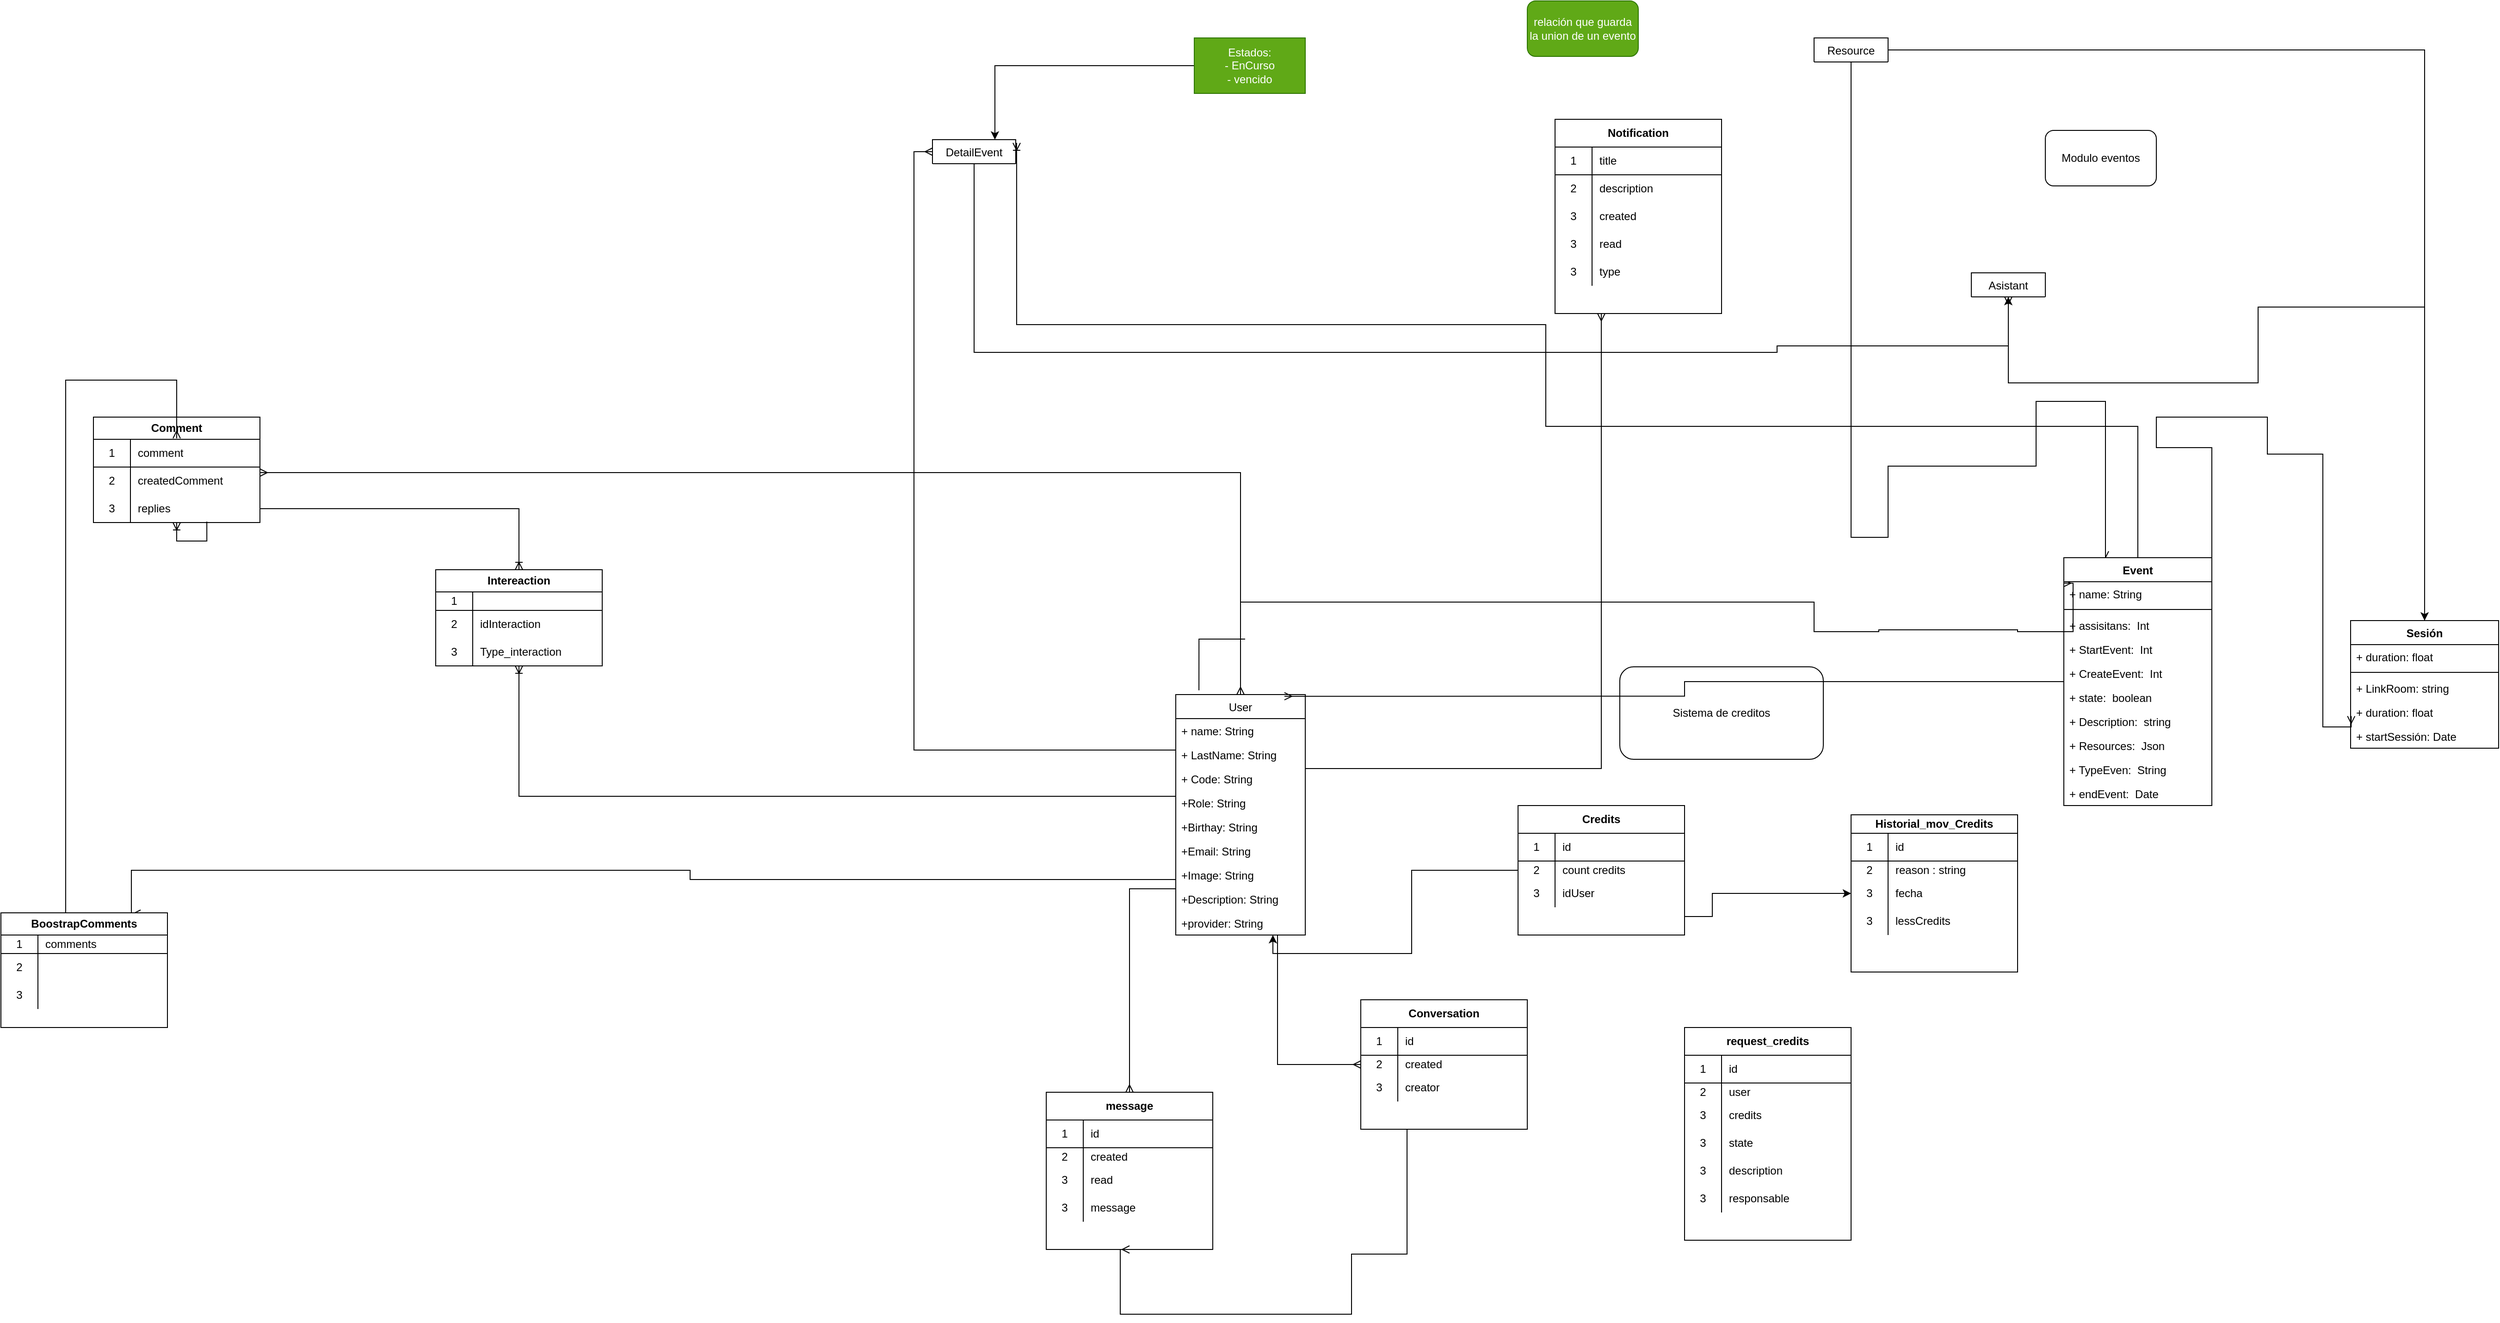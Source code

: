 <mxfile pages="4">
    <diagram id="C5RBs43oDa-KdzZeNtuy" name="bd">
        <mxGraphModel dx="3164" dy="2403" grid="1" gridSize="10" guides="1" tooltips="1" connect="1" arrows="1" fold="1" page="1" pageScale="1" pageWidth="827" pageHeight="1169" math="0" shadow="0">
            <root>
                <mxCell id="WIyWlLk6GJQsqaUBKTNV-0"/>
                <mxCell id="WIyWlLk6GJQsqaUBKTNV-1" parent="WIyWlLk6GJQsqaUBKTNV-0"/>
                <mxCell id="LWj56Tu6moun6HkWcS-w-30" style="edgeStyle=orthogonalEdgeStyle;rounded=0;orthogonalLoop=1;jettySize=auto;html=1;endArrow=ERmany;endFill=0;exitX=1;exitY=0.5;exitDx=0;exitDy=0;entryX=0.004;entryY=0.665;entryDx=0;entryDy=0;entryPerimeter=0;" parent="WIyWlLk6GJQsqaUBKTNV-1" source="LWj56Tu6moun6HkWcS-w-21" target="LWj56Tu6moun6HkWcS-w-27" edge="1">
                    <mxGeometry relative="1" as="geometry">
                        <Array as="points">
                            <mxPoint x="880" y="163"/>
                            <mxPoint x="820" y="163"/>
                            <mxPoint x="820" y="130"/>
                            <mxPoint x="940" y="130"/>
                            <mxPoint x="940" y="170"/>
                            <mxPoint x="1000" y="170"/>
                            <mxPoint x="1000" y="465"/>
                        </Array>
                        <mxPoint x="940" y="400" as="targetPoint"/>
                    </mxGeometry>
                </mxCell>
                <mxCell id="A0KggEJ17gZAerQCjDq2-9" style="edgeStyle=orthogonalEdgeStyle;rounded=0;orthogonalLoop=1;jettySize=auto;html=1;" parent="WIyWlLk6GJQsqaUBKTNV-1" source="LWj56Tu6moun6HkWcS-w-15" target="A0KggEJ17gZAerQCjDq2-5" edge="1">
                    <mxGeometry relative="1" as="geometry">
                        <Array as="points">
                            <mxPoint x="930" y="11"/>
                            <mxPoint x="930" y="93"/>
                        </Array>
                    </mxGeometry>
                </mxCell>
                <mxCell id="LWj56Tu6moun6HkWcS-w-15" value="Sesión" style="swimlane;fontStyle=1;align=center;verticalAlign=top;childLayout=stackLayout;horizontal=1;startSize=26;horizontalStack=0;resizeParent=1;resizeParentMax=0;resizeLast=0;collapsible=1;marginBottom=0;" parent="WIyWlLk6GJQsqaUBKTNV-1" vertex="1">
                    <mxGeometry x="1030" y="350" width="160" height="138" as="geometry">
                        <mxRectangle x="940" y="-100" width="70" height="26" as="alternateBounds"/>
                    </mxGeometry>
                </mxCell>
                <mxCell id="LWj56Tu6moun6HkWcS-w-16" value="+ duration: float" style="text;strokeColor=none;fillColor=none;align=left;verticalAlign=top;spacingLeft=4;spacingRight=4;overflow=hidden;rotatable=0;points=[[0,0.5],[1,0.5]];portConstraint=eastwest;" parent="LWj56Tu6moun6HkWcS-w-15" vertex="1">
                    <mxGeometry y="26" width="160" height="26" as="geometry"/>
                </mxCell>
                <mxCell id="LWj56Tu6moun6HkWcS-w-17" value="" style="line;strokeWidth=1;fillColor=none;align=left;verticalAlign=middle;spacingTop=-1;spacingLeft=3;spacingRight=3;rotatable=0;labelPosition=right;points=[];portConstraint=eastwest;" parent="LWj56Tu6moun6HkWcS-w-15" vertex="1">
                    <mxGeometry y="52" width="160" height="8" as="geometry"/>
                </mxCell>
                <mxCell id="LWj56Tu6moun6HkWcS-w-18" value="+ LinkRoom: string" style="text;strokeColor=none;fillColor=none;align=left;verticalAlign=top;spacingLeft=4;spacingRight=4;overflow=hidden;rotatable=0;points=[[0,0.5],[1,0.5]];portConstraint=eastwest;" parent="LWj56Tu6moun6HkWcS-w-15" vertex="1">
                    <mxGeometry y="60" width="160" height="26" as="geometry"/>
                </mxCell>
                <mxCell id="LWj56Tu6moun6HkWcS-w-27" value="+ duration: float" style="text;strokeColor=none;fillColor=none;align=left;verticalAlign=top;spacingLeft=4;spacingRight=4;overflow=hidden;rotatable=0;points=[[0,0.5],[1,0.5]];portConstraint=eastwest;" parent="LWj56Tu6moun6HkWcS-w-15" vertex="1">
                    <mxGeometry y="86" width="160" height="26" as="geometry"/>
                </mxCell>
                <mxCell id="LWj56Tu6moun6HkWcS-w-29" value="+ startSessión: Date" style="text;strokeColor=none;fillColor=none;align=left;verticalAlign=top;spacingLeft=4;spacingRight=4;overflow=hidden;rotatable=0;points=[[0,0.5],[1,0.5]];portConstraint=eastwest;" parent="LWj56Tu6moun6HkWcS-w-15" vertex="1">
                    <mxGeometry y="112" width="160" height="26" as="geometry"/>
                </mxCell>
                <mxCell id="LWj56Tu6moun6HkWcS-w-41" style="edgeStyle=orthogonalEdgeStyle;rounded=0;orthogonalLoop=1;jettySize=auto;html=1;entryX=1.011;entryY=0.134;entryDx=0;entryDy=0;entryPerimeter=0;endArrow=ERoneToMany;endFill=0;" parent="WIyWlLk6GJQsqaUBKTNV-1" source="LWj56Tu6moun6HkWcS-w-11" target="LWj56Tu6moun6HkWcS-w-38" edge="1">
                    <mxGeometry relative="1" as="geometry">
                        <Array as="points">
                            <mxPoint x="660" y="140"/>
                            <mxPoint x="160" y="140"/>
                            <mxPoint x="160" y="30"/>
                            <mxPoint x="92" y="30"/>
                        </Array>
                    </mxGeometry>
                </mxCell>
                <mxCell id="LWj56Tu6moun6HkWcS-w-40" style="edgeStyle=orthogonalEdgeStyle;rounded=0;orthogonalLoop=1;jettySize=auto;html=1;entryX=0;entryY=0.5;entryDx=0;entryDy=0;endArrow=ERmany;endFill=0;" parent="WIyWlLk6GJQsqaUBKTNV-1" source="LWj56Tu6moun6HkWcS-w-0" target="LWj56Tu6moun6HkWcS-w-38" edge="1">
                    <mxGeometry relative="1" as="geometry">
                        <Array as="points">
                            <mxPoint x="-523" y="490"/>
                            <mxPoint x="-523" y="-157"/>
                        </Array>
                    </mxGeometry>
                </mxCell>
                <mxCell id="2xakUx5OjWqcOtz84Vi4-4" style="edgeStyle=orthogonalEdgeStyle;rounded=0;orthogonalLoop=1;jettySize=auto;html=1;endArrow=ERmany;endFill=0;startArrow=ERmany;startFill=0;entryX=-0.003;entryY=0.06;entryDx=0;entryDy=0;entryPerimeter=0;" parent="WIyWlLk6GJQsqaUBKTNV-1" source="LWj56Tu6moun6HkWcS-w-0" target="LWj56Tu6moun6HkWcS-w-12" edge="1">
                    <mxGeometry relative="1" as="geometry">
                        <Array as="points">
                            <mxPoint x="-170" y="330"/>
                            <mxPoint x="450" y="330"/>
                            <mxPoint x="450" y="362"/>
                            <mxPoint x="520" y="362"/>
                            <mxPoint x="520" y="360"/>
                            <mxPoint x="670" y="360"/>
                            <mxPoint x="670" y="362"/>
                            <mxPoint x="730" y="362"/>
                        </Array>
                        <mxPoint x="720" y="360" as="targetPoint"/>
                    </mxGeometry>
                </mxCell>
                <mxCell id="o46UK-aR8mCKsnT26GCL-24" style="edgeStyle=orthogonalEdgeStyle;rounded=0;orthogonalLoop=1;jettySize=auto;html=1;endArrow=ERmany;endFill=0;targetPerimeterSpacing=1;entryX=1;entryY=0.2;entryDx=0;entryDy=0;entryPerimeter=0;exitX=0.179;exitY=-0.018;exitDx=0;exitDy=0;exitPerimeter=0;" parent="WIyWlLk6GJQsqaUBKTNV-1" source="LWj56Tu6moun6HkWcS-w-0" target="o46UK-aR8mCKsnT26GCL-4" edge="1">
                    <mxGeometry relative="1" as="geometry">
                        <Array as="points">
                            <mxPoint x="-165" y="370"/>
                            <mxPoint x="-170" y="370"/>
                            <mxPoint x="-170" y="100"/>
                        </Array>
                        <mxPoint x="-1200" y="100" as="targetPoint"/>
                    </mxGeometry>
                </mxCell>
                <mxCell id="8iGhs7MXsrpto6_xE0J9-0" style="edgeStyle=orthogonalEdgeStyle;rounded=0;orthogonalLoop=1;jettySize=auto;html=1;endArrow=ERmany;endFill=0;" parent="WIyWlLk6GJQsqaUBKTNV-1" source="LWj56Tu6moun6HkWcS-w-0" target="8iGhs7MXsrpto6_xE0J9-1" edge="1">
                    <mxGeometry relative="1" as="geometry">
                        <mxPoint x="250" y="490" as="targetPoint"/>
                        <Array as="points">
                            <mxPoint x="220" y="510"/>
                        </Array>
                    </mxGeometry>
                </mxCell>
                <mxCell id="LWj56Tu6moun6HkWcS-w-43" style="edgeStyle=orthogonalEdgeStyle;rounded=0;orthogonalLoop=1;jettySize=auto;html=1;entryX=0.75;entryY=0;entryDx=0;entryDy=0;endArrow=classic;endFill=1;" parent="WIyWlLk6GJQsqaUBKTNV-1" source="LWj56Tu6moun6HkWcS-w-42" target="LWj56Tu6moun6HkWcS-w-36" edge="1">
                    <mxGeometry relative="1" as="geometry"/>
                </mxCell>
                <mxCell id="LWj56Tu6moun6HkWcS-w-42" value="Estados:&lt;br&gt;- EnCurso&lt;br&gt;- vencido" style="rounded=0;whiteSpace=wrap;html=1;fillColor=#60a917;strokeColor=#2D7600;fontColor=#ffffff;" parent="WIyWlLk6GJQsqaUBKTNV-1" vertex="1">
                    <mxGeometry x="-220" y="-280" width="120" height="60" as="geometry"/>
                </mxCell>
                <mxCell id="A0KggEJ17gZAerQCjDq2-7" style="edgeStyle=orthogonalEdgeStyle;rounded=0;orthogonalLoop=1;jettySize=auto;html=1;endArrow=ERmany;endFill=0;" parent="WIyWlLk6GJQsqaUBKTNV-1" source="LWj56Tu6moun6HkWcS-w-36" target="A0KggEJ17gZAerQCjDq2-5" edge="1">
                    <mxGeometry relative="1" as="geometry">
                        <Array as="points">
                            <mxPoint x="410" y="60"/>
                            <mxPoint x="410" y="53"/>
                        </Array>
                    </mxGeometry>
                </mxCell>
                <mxCell id="LWj56Tu6moun6HkWcS-w-36" value="DetailEvent" style="swimlane;fontStyle=0;childLayout=stackLayout;horizontal=1;startSize=26;fillColor=none;horizontalStack=0;resizeParent=1;resizeParentMax=0;resizeLast=0;collapsible=1;marginBottom=0;" parent="WIyWlLk6GJQsqaUBKTNV-1" vertex="1" collapsed="1">
                    <mxGeometry x="-503" y="-170" width="90" height="26" as="geometry">
                        <mxRectangle x="-50" y="20" width="140" height="80" as="alternateBounds"/>
                    </mxGeometry>
                </mxCell>
                <mxCell id="LWj56Tu6moun6HkWcS-w-38" value="+ state: String&#10;+ timeStart: String" style="text;strokeColor=none;fillColor=none;align=left;verticalAlign=top;spacingLeft=4;spacingRight=4;overflow=hidden;rotatable=0;points=[[0,0.5],[1,0.5]];portConstraint=eastwest;" parent="LWj56Tu6moun6HkWcS-w-36" vertex="1">
                    <mxGeometry y="26" width="90" height="54" as="geometry"/>
                </mxCell>
                <mxCell id="o46UK-aR8mCKsnT26GCL-22" style="edgeStyle=orthogonalEdgeStyle;rounded=0;orthogonalLoop=1;jettySize=auto;html=1;entryX=0.839;entryY=0.007;entryDx=0;entryDy=0;entryPerimeter=0;endArrow=ERmany;endFill=0;targetPerimeterSpacing=1;" parent="WIyWlLk6GJQsqaUBKTNV-1" source="LWj56Tu6moun6HkWcS-w-0" target="o46UK-aR8mCKsnT26GCL-10" edge="1">
                    <mxGeometry relative="1" as="geometry">
                        <Array as="points">
                            <mxPoint x="-765" y="630"/>
                            <mxPoint x="-765" y="620"/>
                            <mxPoint x="-1369" y="620"/>
                        </Array>
                    </mxGeometry>
                </mxCell>
                <mxCell id="LWj56Tu6moun6HkWcS-w-11" value="Event" style="swimlane;fontStyle=1;align=center;verticalAlign=top;childLayout=stackLayout;horizontal=1;startSize=26;horizontalStack=0;resizeParent=1;resizeParentMax=0;resizeLast=0;collapsible=1;marginBottom=0;" parent="WIyWlLk6GJQsqaUBKTNV-1" vertex="1">
                    <mxGeometry x="720" y="282" width="160" height="268" as="geometry">
                        <mxRectangle x="730" y="334" width="70" height="26" as="alternateBounds"/>
                    </mxGeometry>
                </mxCell>
                <mxCell id="LWj56Tu6moun6HkWcS-w-12" value="+ name: String" style="text;strokeColor=none;fillColor=none;align=left;verticalAlign=top;spacingLeft=4;spacingRight=4;overflow=hidden;rotatable=0;points=[[0,0.5],[1,0.5]];portConstraint=eastwest;" parent="LWj56Tu6moun6HkWcS-w-11" vertex="1">
                    <mxGeometry y="26" width="160" height="26" as="geometry"/>
                </mxCell>
                <mxCell id="LWj56Tu6moun6HkWcS-w-13" value="" style="line;strokeWidth=1;fillColor=none;align=left;verticalAlign=middle;spacingTop=-1;spacingLeft=3;spacingRight=3;rotatable=0;labelPosition=right;points=[];portConstraint=eastwest;" parent="LWj56Tu6moun6HkWcS-w-11" vertex="1">
                    <mxGeometry y="52" width="160" height="8" as="geometry"/>
                </mxCell>
                <mxCell id="LWj56Tu6moun6HkWcS-w-14" value="+ assisitans:  Int" style="text;strokeColor=none;fillColor=none;align=left;verticalAlign=top;spacingLeft=4;spacingRight=4;overflow=hidden;rotatable=0;points=[[0,0.5],[1,0.5]];portConstraint=eastwest;" parent="LWj56Tu6moun6HkWcS-w-11" vertex="1">
                    <mxGeometry y="60" width="160" height="26" as="geometry"/>
                </mxCell>
                <mxCell id="LWj56Tu6moun6HkWcS-w-20" value="+ StartEvent:  Int" style="text;strokeColor=none;fillColor=none;align=left;verticalAlign=top;spacingLeft=4;spacingRight=4;overflow=hidden;rotatable=0;points=[[0,0.5],[1,0.5]];portConstraint=eastwest;" parent="LWj56Tu6moun6HkWcS-w-11" vertex="1">
                    <mxGeometry y="86" width="160" height="26" as="geometry"/>
                </mxCell>
                <mxCell id="LWj56Tu6moun6HkWcS-w-21" value="+ CreateEvent:  Int" style="text;strokeColor=none;fillColor=none;align=left;verticalAlign=top;spacingLeft=4;spacingRight=4;overflow=hidden;rotatable=0;points=[[0,0.5],[1,0.5]];portConstraint=eastwest;" parent="LWj56Tu6moun6HkWcS-w-11" vertex="1">
                    <mxGeometry y="112" width="160" height="26" as="geometry"/>
                </mxCell>
                <mxCell id="LWj56Tu6moun6HkWcS-w-22" value="+ state:  boolean" style="text;strokeColor=none;fillColor=none;align=left;verticalAlign=top;spacingLeft=4;spacingRight=4;overflow=hidden;rotatable=0;points=[[0,0.5],[1,0.5]];portConstraint=eastwest;" parent="LWj56Tu6moun6HkWcS-w-11" vertex="1">
                    <mxGeometry y="138" width="160" height="26" as="geometry"/>
                </mxCell>
                <mxCell id="LWj56Tu6moun6HkWcS-w-23" value="+ Description:  string" style="text;strokeColor=none;fillColor=none;align=left;verticalAlign=top;spacingLeft=4;spacingRight=4;overflow=hidden;rotatable=0;points=[[0,0.5],[1,0.5]];portConstraint=eastwest;" parent="LWj56Tu6moun6HkWcS-w-11" vertex="1">
                    <mxGeometry y="164" width="160" height="26" as="geometry"/>
                </mxCell>
                <mxCell id="LWj56Tu6moun6HkWcS-w-24" value="+ Resources:  Json" style="text;strokeColor=none;fillColor=none;align=left;verticalAlign=top;spacingLeft=4;spacingRight=4;overflow=hidden;rotatable=0;points=[[0,0.5],[1,0.5]];portConstraint=eastwest;" parent="LWj56Tu6moun6HkWcS-w-11" vertex="1">
                    <mxGeometry y="190" width="160" height="26" as="geometry"/>
                </mxCell>
                <mxCell id="LWj56Tu6moun6HkWcS-w-31" value="+ TypeEven:  String" style="text;strokeColor=none;fillColor=none;align=left;verticalAlign=top;spacingLeft=4;spacingRight=4;overflow=hidden;rotatable=0;points=[[0,0.5],[1,0.5]];portConstraint=eastwest;" parent="LWj56Tu6moun6HkWcS-w-11" vertex="1">
                    <mxGeometry y="216" width="160" height="26" as="geometry"/>
                </mxCell>
                <mxCell id="LWj56Tu6moun6HkWcS-w-44" value="+ endEvent:  Date" style="text;strokeColor=none;fillColor=none;align=left;verticalAlign=top;spacingLeft=4;spacingRight=4;overflow=hidden;rotatable=0;points=[[0,0.5],[1,0.5]];portConstraint=eastwest;" parent="LWj56Tu6moun6HkWcS-w-11" vertex="1">
                    <mxGeometry y="242" width="160" height="26" as="geometry"/>
                </mxCell>
                <mxCell id="A0KggEJ17gZAerQCjDq2-1" value="Modulo eventos" style="rounded=1;whiteSpace=wrap;html=1;" parent="WIyWlLk6GJQsqaUBKTNV-1" vertex="1">
                    <mxGeometry x="700" y="-180" width="120" height="60" as="geometry"/>
                </mxCell>
                <mxCell id="A0KggEJ17gZAerQCjDq2-5" value="Asistant" style="swimlane;fontStyle=0;childLayout=stackLayout;horizontal=1;startSize=26;fillColor=none;horizontalStack=0;resizeParent=1;resizeParentMax=0;resizeLast=0;collapsible=1;marginBottom=0;" parent="WIyWlLk6GJQsqaUBKTNV-1" vertex="1" collapsed="1">
                    <mxGeometry x="620" y="-26" width="80" height="26" as="geometry">
                        <mxRectangle x="630" y="10" width="140" height="46" as="alternateBounds"/>
                    </mxGeometry>
                </mxCell>
                <mxCell id="A0KggEJ17gZAerQCjDq2-12" value="time : Date" style="text;html=1;align=center;verticalAlign=middle;resizable=0;points=[];autosize=1;" parent="A0KggEJ17gZAerQCjDq2-5" vertex="1">
                    <mxGeometry y="26" width="80" height="20" as="geometry"/>
                </mxCell>
                <mxCell id="2xakUx5OjWqcOtz84Vi4-6" value="relación que guarda la union de un evento" style="rounded=1;whiteSpace=wrap;html=1;fillColor=#60a917;strokeColor=#2D7600;fontColor=#ffffff;" parent="WIyWlLk6GJQsqaUBKTNV-1" vertex="1">
                    <mxGeometry x="140" y="-320" width="120" height="60" as="geometry"/>
                </mxCell>
                <mxCell id="umaWht8Z9ymDgSpVdXQU-10" style="edgeStyle=orthogonalEdgeStyle;rounded=0;orthogonalLoop=1;jettySize=auto;html=1;endArrow=openAsync;endFill=0;" parent="WIyWlLk6GJQsqaUBKTNV-1" source="umaWht8Z9ymDgSpVdXQU-0" target="LWj56Tu6moun6HkWcS-w-11" edge="1">
                    <mxGeometry relative="1" as="geometry">
                        <Array as="points">
                            <mxPoint x="490" y="260"/>
                            <mxPoint x="530" y="260"/>
                            <mxPoint x="530" y="183"/>
                            <mxPoint x="690" y="183"/>
                            <mxPoint x="690" y="113"/>
                            <mxPoint x="765" y="113"/>
                        </Array>
                        <mxPoint x="790" y="290" as="targetPoint"/>
                    </mxGeometry>
                </mxCell>
                <mxCell id="FhbvvacWUsncO8twr8VC-1" style="edgeStyle=orthogonalEdgeStyle;rounded=0;orthogonalLoop=1;jettySize=auto;html=1;entryX=0.5;entryY=0;entryDx=0;entryDy=0;" parent="WIyWlLk6GJQsqaUBKTNV-1" source="umaWht8Z9ymDgSpVdXQU-0" target="LWj56Tu6moun6HkWcS-w-15" edge="1">
                    <mxGeometry relative="1" as="geometry">
                        <mxPoint x="1080" y="-90" as="targetPoint"/>
                    </mxGeometry>
                </mxCell>
                <mxCell id="umaWht8Z9ymDgSpVdXQU-0" value="Resource" style="swimlane;fontStyle=0;childLayout=stackLayout;horizontal=1;startSize=26;fillColor=none;horizontalStack=0;resizeParent=1;resizeParentMax=0;resizeLast=0;collapsible=1;marginBottom=0;" parent="WIyWlLk6GJQsqaUBKTNV-1" vertex="1" collapsed="1">
                    <mxGeometry x="450" y="-280" width="80" height="26" as="geometry">
                        <mxRectangle x="450" y="-280" width="140" height="156" as="alternateBounds"/>
                    </mxGeometry>
                </mxCell>
                <mxCell id="umaWht8Z9ymDgSpVdXQU-11" value="id :  string" style="text;strokeColor=none;fillColor=none;align=left;verticalAlign=top;spacingLeft=4;spacingRight=4;overflow=hidden;rotatable=0;points=[[0,0.5],[1,0.5]];portConstraint=eastwest;" parent="umaWht8Z9ymDgSpVdXQU-0" vertex="1">
                    <mxGeometry y="26" width="80" height="26" as="geometry"/>
                </mxCell>
                <mxCell id="umaWht8Z9ymDgSpVdXQU-1" value="Bucket :  string" style="text;strokeColor=none;fillColor=none;align=left;verticalAlign=top;spacingLeft=4;spacingRight=4;overflow=hidden;rotatable=0;points=[[0,0.5],[1,0.5]];portConstraint=eastwest;" parent="umaWht8Z9ymDgSpVdXQU-0" vertex="1">
                    <mxGeometry y="52" width="80" height="26" as="geometry"/>
                </mxCell>
                <mxCell id="umaWht8Z9ymDgSpVdXQU-2" value="key :  string" style="text;strokeColor=none;fillColor=none;align=left;verticalAlign=top;spacingLeft=4;spacingRight=4;overflow=hidden;rotatable=0;points=[[0,0.5],[1,0.5]];portConstraint=eastwest;" parent="umaWht8Z9ymDgSpVdXQU-0" vertex="1">
                    <mxGeometry y="78" width="80" height="26" as="geometry"/>
                </mxCell>
                <mxCell id="umaWht8Z9ymDgSpVdXQU-3" value="access : string&#10;" style="text;strokeColor=none;fillColor=none;align=left;verticalAlign=top;spacingLeft=4;spacingRight=4;overflow=hidden;rotatable=0;points=[[0,0.5],[1,0.5]];portConstraint=eastwest;" parent="umaWht8Z9ymDgSpVdXQU-0" vertex="1">
                    <mxGeometry y="104" width="80" height="26" as="geometry"/>
                </mxCell>
                <mxCell id="umaWht8Z9ymDgSpVdXQU-4" value="type : string" style="text;strokeColor=none;fillColor=none;align=left;verticalAlign=top;spacingLeft=4;spacingRight=4;overflow=hidden;rotatable=0;points=[[0,0.5],[1,0.5]];portConstraint=eastwest;" parent="umaWht8Z9ymDgSpVdXQU-0" vertex="1">
                    <mxGeometry y="130" width="80" height="26" as="geometry"/>
                </mxCell>
                <mxCell id="o46UK-aR8mCKsnT26GCL-0" value="Comment&lt;br&gt;" style="shape=table;html=1;whiteSpace=wrap;startSize=24;container=1;collapsible=0;childLayout=tableLayout;fixedRows=1;rowLines=0;fontStyle=1;align=center;" parent="WIyWlLk6GJQsqaUBKTNV-1" vertex="1">
                    <mxGeometry x="-1410" y="130" width="180" height="114" as="geometry"/>
                </mxCell>
                <mxCell id="o46UK-aR8mCKsnT26GCL-1" value="" style="shape=partialRectangle;html=1;whiteSpace=wrap;collapsible=0;dropTarget=0;pointerEvents=0;fillColor=none;top=0;left=0;bottom=1;right=0;points=[[0,0.5],[1,0.5]];portConstraint=eastwest;" parent="o46UK-aR8mCKsnT26GCL-0" vertex="1">
                    <mxGeometry y="24" width="180" height="30" as="geometry"/>
                </mxCell>
                <mxCell id="o46UK-aR8mCKsnT26GCL-2" value="1" style="shape=partialRectangle;html=1;whiteSpace=wrap;connectable=0;fillColor=none;top=0;left=0;bottom=0;right=0;overflow=hidden;" parent="o46UK-aR8mCKsnT26GCL-1" vertex="1">
                    <mxGeometry width="40" height="30" as="geometry"/>
                </mxCell>
                <mxCell id="o46UK-aR8mCKsnT26GCL-3" value="comment" style="shape=partialRectangle;html=1;whiteSpace=wrap;connectable=0;fillColor=none;top=0;left=0;bottom=0;right=0;align=left;spacingLeft=6;overflow=hidden;" parent="o46UK-aR8mCKsnT26GCL-1" vertex="1">
                    <mxGeometry x="40" width="140" height="30" as="geometry"/>
                </mxCell>
                <mxCell id="o46UK-aR8mCKsnT26GCL-4" value="" style="shape=partialRectangle;html=1;whiteSpace=wrap;collapsible=0;dropTarget=0;pointerEvents=0;fillColor=none;top=0;left=0;bottom=0;right=0;points=[[0,0.5],[1,0.5]];portConstraint=eastwest;" parent="o46UK-aR8mCKsnT26GCL-0" vertex="1">
                    <mxGeometry y="54" width="180" height="30" as="geometry"/>
                </mxCell>
                <mxCell id="o46UK-aR8mCKsnT26GCL-5" value="2" style="shape=partialRectangle;html=1;whiteSpace=wrap;connectable=0;fillColor=none;top=0;left=0;bottom=0;right=0;overflow=hidden;" parent="o46UK-aR8mCKsnT26GCL-4" vertex="1">
                    <mxGeometry width="40" height="30" as="geometry"/>
                </mxCell>
                <mxCell id="o46UK-aR8mCKsnT26GCL-6" value="createdComment" style="shape=partialRectangle;html=1;whiteSpace=wrap;connectable=0;fillColor=none;top=0;left=0;bottom=0;right=0;align=left;spacingLeft=6;overflow=hidden;" parent="o46UK-aR8mCKsnT26GCL-4" vertex="1">
                    <mxGeometry x="40" width="140" height="30" as="geometry"/>
                </mxCell>
                <mxCell id="o46UK-aR8mCKsnT26GCL-7" value="" style="shape=partialRectangle;html=1;whiteSpace=wrap;collapsible=0;dropTarget=0;pointerEvents=0;fillColor=none;top=0;left=0;bottom=0;right=0;points=[[0,0.5],[1,0.5]];portConstraint=eastwest;" parent="o46UK-aR8mCKsnT26GCL-0" vertex="1">
                    <mxGeometry y="84" width="180" height="30" as="geometry"/>
                </mxCell>
                <mxCell id="o46UK-aR8mCKsnT26GCL-8" value="3" style="shape=partialRectangle;html=1;whiteSpace=wrap;connectable=0;fillColor=none;top=0;left=0;bottom=0;right=0;overflow=hidden;" parent="o46UK-aR8mCKsnT26GCL-7" vertex="1">
                    <mxGeometry width="40" height="30" as="geometry"/>
                </mxCell>
                <mxCell id="o46UK-aR8mCKsnT26GCL-9" value="replies" style="shape=partialRectangle;html=1;whiteSpace=wrap;connectable=0;fillColor=none;top=0;left=0;bottom=0;right=0;align=left;spacingLeft=6;overflow=hidden;" parent="o46UK-aR8mCKsnT26GCL-7" vertex="1">
                    <mxGeometry x="40" width="140" height="30" as="geometry"/>
                </mxCell>
                <mxCell id="vfaZ9nDH1ONoWFFerZGK-8" style="edgeStyle=orthogonalEdgeStyle;rounded=0;orthogonalLoop=1;jettySize=auto;html=1;entryX=0.681;entryY=0.967;entryDx=0;entryDy=0;entryPerimeter=0;startArrow=ERoneToMany;startFill=0;endArrow=none;endFill=0;" parent="o46UK-aR8mCKsnT26GCL-0" source="o46UK-aR8mCKsnT26GCL-0" target="o46UK-aR8mCKsnT26GCL-7" edge="1">
                    <mxGeometry relative="1" as="geometry"/>
                </mxCell>
                <mxCell id="o46UK-aR8mCKsnT26GCL-20" style="edgeStyle=orthogonalEdgeStyle;rounded=0;orthogonalLoop=1;jettySize=auto;html=1;targetPerimeterSpacing=1;endArrow=ERmany;endFill=0;" parent="WIyWlLk6GJQsqaUBKTNV-1" source="o46UK-aR8mCKsnT26GCL-10" target="o46UK-aR8mCKsnT26GCL-1" edge="1">
                    <mxGeometry relative="1" as="geometry">
                        <Array as="points">
                            <mxPoint x="-1440" y="90"/>
                        </Array>
                    </mxGeometry>
                </mxCell>
                <mxCell id="o46UK-aR8mCKsnT26GCL-10" value="BoostrapComments&lt;br&gt;" style="shape=table;html=1;whiteSpace=wrap;startSize=24;container=1;collapsible=0;childLayout=tableLayout;fixedRows=1;rowLines=0;fontStyle=1;align=center;" parent="WIyWlLk6GJQsqaUBKTNV-1" vertex="1">
                    <mxGeometry x="-1510" y="666" width="180" height="124" as="geometry"/>
                </mxCell>
                <mxCell id="o46UK-aR8mCKsnT26GCL-11" value="" style="shape=partialRectangle;html=1;whiteSpace=wrap;collapsible=0;dropTarget=0;pointerEvents=0;fillColor=none;top=0;left=0;bottom=1;right=0;points=[[0,0.5],[1,0.5]];portConstraint=eastwest;" parent="o46UK-aR8mCKsnT26GCL-10" vertex="1">
                    <mxGeometry y="24" width="180" height="20" as="geometry"/>
                </mxCell>
                <mxCell id="o46UK-aR8mCKsnT26GCL-12" value="1" style="shape=partialRectangle;html=1;whiteSpace=wrap;connectable=0;fillColor=none;top=0;left=0;bottom=0;right=0;overflow=hidden;" parent="o46UK-aR8mCKsnT26GCL-11" vertex="1">
                    <mxGeometry width="40" height="20" as="geometry"/>
                </mxCell>
                <mxCell id="o46UK-aR8mCKsnT26GCL-13" value="comments" style="shape=partialRectangle;html=1;whiteSpace=wrap;connectable=0;fillColor=none;top=0;left=0;bottom=0;right=0;align=left;spacingLeft=6;overflow=hidden;" parent="o46UK-aR8mCKsnT26GCL-11" vertex="1">
                    <mxGeometry x="40" width="140" height="20" as="geometry"/>
                </mxCell>
                <mxCell id="o46UK-aR8mCKsnT26GCL-14" value="" style="shape=partialRectangle;html=1;whiteSpace=wrap;collapsible=0;dropTarget=0;pointerEvents=0;fillColor=none;top=0;left=0;bottom=0;right=0;points=[[0,0.5],[1,0.5]];portConstraint=eastwest;" parent="o46UK-aR8mCKsnT26GCL-10" vertex="1">
                    <mxGeometry y="44" width="180" height="30" as="geometry"/>
                </mxCell>
                <mxCell id="o46UK-aR8mCKsnT26GCL-15" value="2" style="shape=partialRectangle;html=1;whiteSpace=wrap;connectable=0;fillColor=none;top=0;left=0;bottom=0;right=0;overflow=hidden;" parent="o46UK-aR8mCKsnT26GCL-14" vertex="1">
                    <mxGeometry width="40" height="30" as="geometry"/>
                </mxCell>
                <mxCell id="o46UK-aR8mCKsnT26GCL-16" value="" style="shape=partialRectangle;html=1;whiteSpace=wrap;connectable=0;fillColor=none;top=0;left=0;bottom=0;right=0;align=left;spacingLeft=6;overflow=hidden;" parent="o46UK-aR8mCKsnT26GCL-14" vertex="1">
                    <mxGeometry x="40" width="140" height="30" as="geometry"/>
                </mxCell>
                <mxCell id="o46UK-aR8mCKsnT26GCL-17" value="" style="shape=partialRectangle;html=1;whiteSpace=wrap;collapsible=0;dropTarget=0;pointerEvents=0;fillColor=none;top=0;left=0;bottom=0;right=0;points=[[0,0.5],[1,0.5]];portConstraint=eastwest;" parent="o46UK-aR8mCKsnT26GCL-10" vertex="1">
                    <mxGeometry y="74" width="180" height="30" as="geometry"/>
                </mxCell>
                <mxCell id="o46UK-aR8mCKsnT26GCL-18" value="3" style="shape=partialRectangle;html=1;whiteSpace=wrap;connectable=0;fillColor=none;top=0;left=0;bottom=0;right=0;overflow=hidden;" parent="o46UK-aR8mCKsnT26GCL-17" vertex="1">
                    <mxGeometry width="40" height="30" as="geometry"/>
                </mxCell>
                <mxCell id="o46UK-aR8mCKsnT26GCL-19" value="" style="shape=partialRectangle;html=1;whiteSpace=wrap;connectable=0;fillColor=none;top=0;left=0;bottom=0;right=0;align=left;spacingLeft=6;overflow=hidden;" parent="o46UK-aR8mCKsnT26GCL-17" vertex="1">
                    <mxGeometry x="40" width="140" height="30" as="geometry"/>
                </mxCell>
                <mxCell id="8iGhs7MXsrpto6_xE0J9-1" value="Notification" style="shape=table;html=1;whiteSpace=wrap;startSize=30;container=1;collapsible=0;childLayout=tableLayout;fixedRows=1;rowLines=0;fontStyle=1;align=center;" parent="WIyWlLk6GJQsqaUBKTNV-1" vertex="1">
                    <mxGeometry x="170" y="-192" width="180" height="210" as="geometry"/>
                </mxCell>
                <mxCell id="8iGhs7MXsrpto6_xE0J9-2" value="" style="shape=partialRectangle;html=1;whiteSpace=wrap;collapsible=0;dropTarget=0;pointerEvents=0;fillColor=none;top=0;left=0;bottom=1;right=0;points=[[0,0.5],[1,0.5]];portConstraint=eastwest;" parent="8iGhs7MXsrpto6_xE0J9-1" vertex="1">
                    <mxGeometry y="30" width="180" height="30" as="geometry"/>
                </mxCell>
                <mxCell id="8iGhs7MXsrpto6_xE0J9-3" value="1" style="shape=partialRectangle;html=1;whiteSpace=wrap;connectable=0;fillColor=none;top=0;left=0;bottom=0;right=0;overflow=hidden;" parent="8iGhs7MXsrpto6_xE0J9-2" vertex="1">
                    <mxGeometry width="40" height="30" as="geometry"/>
                </mxCell>
                <mxCell id="8iGhs7MXsrpto6_xE0J9-4" value="title" style="shape=partialRectangle;html=1;whiteSpace=wrap;connectable=0;fillColor=none;top=0;left=0;bottom=0;right=0;align=left;spacingLeft=6;overflow=hidden;" parent="8iGhs7MXsrpto6_xE0J9-2" vertex="1">
                    <mxGeometry x="40" width="140" height="30" as="geometry"/>
                </mxCell>
                <mxCell id="8iGhs7MXsrpto6_xE0J9-5" value="" style="shape=partialRectangle;html=1;whiteSpace=wrap;collapsible=0;dropTarget=0;pointerEvents=0;fillColor=none;top=0;left=0;bottom=0;right=0;points=[[0,0.5],[1,0.5]];portConstraint=eastwest;" parent="8iGhs7MXsrpto6_xE0J9-1" vertex="1">
                    <mxGeometry y="60" width="180" height="30" as="geometry"/>
                </mxCell>
                <mxCell id="8iGhs7MXsrpto6_xE0J9-6" value="2" style="shape=partialRectangle;html=1;whiteSpace=wrap;connectable=0;fillColor=none;top=0;left=0;bottom=0;right=0;overflow=hidden;" parent="8iGhs7MXsrpto6_xE0J9-5" vertex="1">
                    <mxGeometry width="40" height="30" as="geometry"/>
                </mxCell>
                <mxCell id="8iGhs7MXsrpto6_xE0J9-7" value="description" style="shape=partialRectangle;html=1;whiteSpace=wrap;connectable=0;fillColor=none;top=0;left=0;bottom=0;right=0;align=left;spacingLeft=6;overflow=hidden;" parent="8iGhs7MXsrpto6_xE0J9-5" vertex="1">
                    <mxGeometry x="40" width="140" height="30" as="geometry"/>
                </mxCell>
                <mxCell id="8iGhs7MXsrpto6_xE0J9-8" value="" style="shape=partialRectangle;html=1;whiteSpace=wrap;collapsible=0;dropTarget=0;pointerEvents=0;fillColor=none;top=0;left=0;bottom=0;right=0;points=[[0,0.5],[1,0.5]];portConstraint=eastwest;" parent="8iGhs7MXsrpto6_xE0J9-1" vertex="1">
                    <mxGeometry y="90" width="180" height="30" as="geometry"/>
                </mxCell>
                <mxCell id="8iGhs7MXsrpto6_xE0J9-9" value="3" style="shape=partialRectangle;html=1;whiteSpace=wrap;connectable=0;fillColor=none;top=0;left=0;bottom=0;right=0;overflow=hidden;" parent="8iGhs7MXsrpto6_xE0J9-8" vertex="1">
                    <mxGeometry width="40" height="30" as="geometry"/>
                </mxCell>
                <mxCell id="8iGhs7MXsrpto6_xE0J9-10" value="created" style="shape=partialRectangle;html=1;whiteSpace=wrap;connectable=0;fillColor=none;top=0;left=0;bottom=0;right=0;align=left;spacingLeft=6;overflow=hidden;" parent="8iGhs7MXsrpto6_xE0J9-8" vertex="1">
                    <mxGeometry x="40" width="140" height="30" as="geometry"/>
                </mxCell>
                <mxCell id="8iGhs7MXsrpto6_xE0J9-11" value="" style="shape=partialRectangle;html=1;whiteSpace=wrap;collapsible=0;dropTarget=0;pointerEvents=0;fillColor=none;top=0;left=0;bottom=0;right=0;points=[[0,0.5],[1,0.5]];portConstraint=eastwest;" parent="8iGhs7MXsrpto6_xE0J9-1" vertex="1">
                    <mxGeometry y="120" width="180" height="30" as="geometry"/>
                </mxCell>
                <mxCell id="8iGhs7MXsrpto6_xE0J9-12" value="3" style="shape=partialRectangle;html=1;whiteSpace=wrap;connectable=0;fillColor=none;top=0;left=0;bottom=0;right=0;overflow=hidden;" parent="8iGhs7MXsrpto6_xE0J9-11" vertex="1">
                    <mxGeometry width="40" height="30" as="geometry"/>
                </mxCell>
                <mxCell id="8iGhs7MXsrpto6_xE0J9-13" value="read" style="shape=partialRectangle;html=1;whiteSpace=wrap;connectable=0;fillColor=none;top=0;left=0;bottom=0;right=0;align=left;spacingLeft=6;overflow=hidden;" parent="8iGhs7MXsrpto6_xE0J9-11" vertex="1">
                    <mxGeometry x="40" width="140" height="30" as="geometry"/>
                </mxCell>
                <mxCell id="8iGhs7MXsrpto6_xE0J9-14" value="" style="shape=partialRectangle;html=1;whiteSpace=wrap;collapsible=0;dropTarget=0;pointerEvents=0;fillColor=none;top=0;left=0;bottom=0;right=0;points=[[0,0.5],[1,0.5]];portConstraint=eastwest;" parent="8iGhs7MXsrpto6_xE0J9-1" vertex="1">
                    <mxGeometry y="150" width="180" height="30" as="geometry"/>
                </mxCell>
                <mxCell id="8iGhs7MXsrpto6_xE0J9-15" value="3" style="shape=partialRectangle;html=1;whiteSpace=wrap;connectable=0;fillColor=none;top=0;left=0;bottom=0;right=0;overflow=hidden;" parent="8iGhs7MXsrpto6_xE0J9-14" vertex="1">
                    <mxGeometry width="40" height="30" as="geometry"/>
                </mxCell>
                <mxCell id="8iGhs7MXsrpto6_xE0J9-16" value="type" style="shape=partialRectangle;html=1;whiteSpace=wrap;connectable=0;fillColor=none;top=0;left=0;bottom=0;right=0;align=left;spacingLeft=6;overflow=hidden;" parent="8iGhs7MXsrpto6_xE0J9-14" vertex="1">
                    <mxGeometry x="40" width="140" height="30" as="geometry"/>
                </mxCell>
                <mxCell id="Pe8jJLfOWrCaax7PXkTl-1" value="Sistema de creditos" style="rounded=1;whiteSpace=wrap;html=1;" parent="WIyWlLk6GJQsqaUBKTNV-1" vertex="1">
                    <mxGeometry x="240" y="400" width="220" height="100" as="geometry"/>
                </mxCell>
                <mxCell id="yP4E5JD-1togvKbaNpXJ-0" style="edgeStyle=orthogonalEdgeStyle;rounded=0;orthogonalLoop=1;jettySize=auto;html=1;entryX=0.75;entryY=1;entryDx=0;entryDy=0;" parent="WIyWlLk6GJQsqaUBKTNV-1" source="Pe8jJLfOWrCaax7PXkTl-3" target="LWj56Tu6moun6HkWcS-w-0" edge="1">
                    <mxGeometry relative="1" as="geometry"/>
                </mxCell>
                <mxCell id="Pe8jJLfOWrCaax7PXkTl-3" value="Credits" style="shape=table;html=1;whiteSpace=wrap;startSize=30;container=1;collapsible=0;childLayout=tableLayout;fixedRows=1;rowLines=0;fontStyle=1;align=center;" parent="WIyWlLk6GJQsqaUBKTNV-1" vertex="1">
                    <mxGeometry x="130" y="550" width="180" height="140" as="geometry"/>
                </mxCell>
                <mxCell id="Pe8jJLfOWrCaax7PXkTl-4" value="" style="shape=partialRectangle;html=1;whiteSpace=wrap;collapsible=0;dropTarget=0;pointerEvents=0;fillColor=none;top=0;left=0;bottom=1;right=0;points=[[0,0.5],[1,0.5]];portConstraint=eastwest;" parent="Pe8jJLfOWrCaax7PXkTl-3" vertex="1">
                    <mxGeometry y="30" width="180" height="30" as="geometry"/>
                </mxCell>
                <mxCell id="Pe8jJLfOWrCaax7PXkTl-5" value="1" style="shape=partialRectangle;html=1;whiteSpace=wrap;connectable=0;fillColor=none;top=0;left=0;bottom=0;right=0;overflow=hidden;" parent="Pe8jJLfOWrCaax7PXkTl-4" vertex="1">
                    <mxGeometry width="40" height="30" as="geometry"/>
                </mxCell>
                <mxCell id="Pe8jJLfOWrCaax7PXkTl-6" value="id" style="shape=partialRectangle;html=1;whiteSpace=wrap;connectable=0;fillColor=none;top=0;left=0;bottom=0;right=0;align=left;spacingLeft=6;overflow=hidden;" parent="Pe8jJLfOWrCaax7PXkTl-4" vertex="1">
                    <mxGeometry x="40" width="140" height="30" as="geometry"/>
                </mxCell>
                <mxCell id="Pe8jJLfOWrCaax7PXkTl-7" value="" style="shape=partialRectangle;html=1;whiteSpace=wrap;collapsible=0;dropTarget=0;pointerEvents=0;fillColor=none;top=0;left=0;bottom=0;right=0;points=[[0,0.5],[1,0.5]];portConstraint=eastwest;" parent="Pe8jJLfOWrCaax7PXkTl-3" vertex="1">
                    <mxGeometry y="60" width="180" height="20" as="geometry"/>
                </mxCell>
                <mxCell id="Pe8jJLfOWrCaax7PXkTl-8" value="2" style="shape=partialRectangle;html=1;whiteSpace=wrap;connectable=0;fillColor=none;top=0;left=0;bottom=0;right=0;overflow=hidden;" parent="Pe8jJLfOWrCaax7PXkTl-7" vertex="1">
                    <mxGeometry width="40" height="20" as="geometry"/>
                </mxCell>
                <mxCell id="Pe8jJLfOWrCaax7PXkTl-9" value="count credits" style="shape=partialRectangle;html=1;whiteSpace=wrap;connectable=0;fillColor=none;top=0;left=0;bottom=0;right=0;align=left;spacingLeft=6;overflow=hidden;" parent="Pe8jJLfOWrCaax7PXkTl-7" vertex="1">
                    <mxGeometry x="40" width="140" height="20" as="geometry"/>
                </mxCell>
                <mxCell id="Pe8jJLfOWrCaax7PXkTl-10" value="" style="shape=partialRectangle;html=1;whiteSpace=wrap;collapsible=0;dropTarget=0;pointerEvents=0;fillColor=none;top=0;left=0;bottom=0;right=0;points=[[0,0.5],[1,0.5]];portConstraint=eastwest;" parent="Pe8jJLfOWrCaax7PXkTl-3" vertex="1">
                    <mxGeometry y="80" width="180" height="30" as="geometry"/>
                </mxCell>
                <mxCell id="Pe8jJLfOWrCaax7PXkTl-11" value="3" style="shape=partialRectangle;html=1;whiteSpace=wrap;connectable=0;fillColor=none;top=0;left=0;bottom=0;right=0;overflow=hidden;" parent="Pe8jJLfOWrCaax7PXkTl-10" vertex="1">
                    <mxGeometry width="40" height="30" as="geometry"/>
                </mxCell>
                <mxCell id="Pe8jJLfOWrCaax7PXkTl-12" value="idUser" style="shape=partialRectangle;html=1;whiteSpace=wrap;connectable=0;fillColor=none;top=0;left=0;bottom=0;right=0;align=left;spacingLeft=6;overflow=hidden;" parent="Pe8jJLfOWrCaax7PXkTl-10" vertex="1">
                    <mxGeometry x="40" width="140" height="30" as="geometry"/>
                </mxCell>
                <mxCell id="Pe8jJLfOWrCaax7PXkTl-28" value="Historial_mov_Credits" style="shape=table;html=1;whiteSpace=wrap;startSize=20;container=1;collapsible=0;childLayout=tableLayout;fixedRows=1;rowLines=0;fontStyle=1;align=center;" parent="WIyWlLk6GJQsqaUBKTNV-1" vertex="1">
                    <mxGeometry x="490" y="560" width="180" height="170" as="geometry"/>
                </mxCell>
                <mxCell id="Pe8jJLfOWrCaax7PXkTl-29" value="" style="shape=partialRectangle;html=1;whiteSpace=wrap;collapsible=0;dropTarget=0;pointerEvents=0;fillColor=none;top=0;left=0;bottom=1;right=0;points=[[0,0.5],[1,0.5]];portConstraint=eastwest;" parent="Pe8jJLfOWrCaax7PXkTl-28" vertex="1">
                    <mxGeometry y="20" width="180" height="30" as="geometry"/>
                </mxCell>
                <mxCell id="Pe8jJLfOWrCaax7PXkTl-30" value="1" style="shape=partialRectangle;html=1;whiteSpace=wrap;connectable=0;fillColor=none;top=0;left=0;bottom=0;right=0;overflow=hidden;" parent="Pe8jJLfOWrCaax7PXkTl-29" vertex="1">
                    <mxGeometry width="40" height="30" as="geometry"/>
                </mxCell>
                <mxCell id="Pe8jJLfOWrCaax7PXkTl-31" value="id" style="shape=partialRectangle;html=1;whiteSpace=wrap;connectable=0;fillColor=none;top=0;left=0;bottom=0;right=0;align=left;spacingLeft=6;overflow=hidden;" parent="Pe8jJLfOWrCaax7PXkTl-29" vertex="1">
                    <mxGeometry x="40" width="140" height="30" as="geometry"/>
                </mxCell>
                <mxCell id="Pe8jJLfOWrCaax7PXkTl-32" value="" style="shape=partialRectangle;html=1;whiteSpace=wrap;collapsible=0;dropTarget=0;pointerEvents=0;fillColor=none;top=0;left=0;bottom=0;right=0;points=[[0,0.5],[1,0.5]];portConstraint=eastwest;" parent="Pe8jJLfOWrCaax7PXkTl-28" vertex="1">
                    <mxGeometry y="50" width="180" height="20" as="geometry"/>
                </mxCell>
                <mxCell id="Pe8jJLfOWrCaax7PXkTl-33" value="2" style="shape=partialRectangle;html=1;whiteSpace=wrap;connectable=0;fillColor=none;top=0;left=0;bottom=0;right=0;overflow=hidden;" parent="Pe8jJLfOWrCaax7PXkTl-32" vertex="1">
                    <mxGeometry width="40" height="20" as="geometry"/>
                </mxCell>
                <mxCell id="Pe8jJLfOWrCaax7PXkTl-34" value="reason : string" style="shape=partialRectangle;html=1;whiteSpace=wrap;connectable=0;fillColor=none;top=0;left=0;bottom=0;right=0;align=left;spacingLeft=6;overflow=hidden;" parent="Pe8jJLfOWrCaax7PXkTl-32" vertex="1">
                    <mxGeometry x="40" width="140" height="20" as="geometry"/>
                </mxCell>
                <mxCell id="Pe8jJLfOWrCaax7PXkTl-35" value="" style="shape=partialRectangle;html=1;whiteSpace=wrap;collapsible=0;dropTarget=0;pointerEvents=0;fillColor=none;top=0;left=0;bottom=0;right=0;points=[[0,0.5],[1,0.5]];portConstraint=eastwest;" parent="Pe8jJLfOWrCaax7PXkTl-28" vertex="1">
                    <mxGeometry y="70" width="180" height="30" as="geometry"/>
                </mxCell>
                <mxCell id="Pe8jJLfOWrCaax7PXkTl-36" value="3" style="shape=partialRectangle;html=1;whiteSpace=wrap;connectable=0;fillColor=none;top=0;left=0;bottom=0;right=0;overflow=hidden;" parent="Pe8jJLfOWrCaax7PXkTl-35" vertex="1">
                    <mxGeometry width="40" height="30" as="geometry"/>
                </mxCell>
                <mxCell id="Pe8jJLfOWrCaax7PXkTl-37" value="fecha" style="shape=partialRectangle;html=1;whiteSpace=wrap;connectable=0;fillColor=none;top=0;left=0;bottom=0;right=0;align=left;spacingLeft=6;overflow=hidden;" parent="Pe8jJLfOWrCaax7PXkTl-35" vertex="1">
                    <mxGeometry x="40" width="140" height="30" as="geometry"/>
                </mxCell>
                <mxCell id="Pe8jJLfOWrCaax7PXkTl-39" value="" style="shape=partialRectangle;html=1;whiteSpace=wrap;collapsible=0;dropTarget=0;pointerEvents=0;fillColor=none;top=0;left=0;bottom=0;right=0;points=[[0,0.5],[1,0.5]];portConstraint=eastwest;" parent="Pe8jJLfOWrCaax7PXkTl-28" vertex="1">
                    <mxGeometry y="100" width="180" height="30" as="geometry"/>
                </mxCell>
                <mxCell id="Pe8jJLfOWrCaax7PXkTl-40" value="3" style="shape=partialRectangle;html=1;whiteSpace=wrap;connectable=0;fillColor=none;top=0;left=0;bottom=0;right=0;overflow=hidden;" parent="Pe8jJLfOWrCaax7PXkTl-39" vertex="1">
                    <mxGeometry width="40" height="30" as="geometry"/>
                </mxCell>
                <mxCell id="Pe8jJLfOWrCaax7PXkTl-41" value="lessCredits" style="shape=partialRectangle;html=1;whiteSpace=wrap;connectable=0;fillColor=none;top=0;left=0;bottom=0;right=0;align=left;spacingLeft=6;overflow=hidden;" parent="Pe8jJLfOWrCaax7PXkTl-39" vertex="1">
                    <mxGeometry x="40" width="140" height="30" as="geometry"/>
                </mxCell>
                <mxCell id="Pe8jJLfOWrCaax7PXkTl-38" style="edgeStyle=orthogonalEdgeStyle;rounded=0;orthogonalLoop=1;jettySize=auto;html=1;" parent="WIyWlLk6GJQsqaUBKTNV-1" source="Pe8jJLfOWrCaax7PXkTl-3" target="Pe8jJLfOWrCaax7PXkTl-28" edge="1">
                    <mxGeometry relative="1" as="geometry">
                        <mxPoint x="460" y="560" as="targetPoint"/>
                        <mxPoint x="190" y="670" as="sourcePoint"/>
                        <Array as="points">
                            <mxPoint x="340" y="670"/>
                        </Array>
                    </mxGeometry>
                </mxCell>
                <mxCell id="QEoUIy7JBF4yxR4e6ryH-11" style="edgeStyle=orthogonalEdgeStyle;rounded=0;orthogonalLoop=1;jettySize=auto;html=1;endArrow=ERmany;endFill=0;" parent="WIyWlLk6GJQsqaUBKTNV-1" source="LWj56Tu6moun6HkWcS-w-0" target="QEoUIy7JBF4yxR4e6ryH-1" edge="1">
                    <mxGeometry relative="1" as="geometry">
                        <mxPoint x="-230" y="990" as="targetPoint"/>
                        <Array as="points">
                            <mxPoint x="-130" y="830"/>
                        </Array>
                    </mxGeometry>
                </mxCell>
                <mxCell id="QEoUIy7JBF4yxR4e6ryH-23" style="edgeStyle=orthogonalEdgeStyle;rounded=0;orthogonalLoop=1;jettySize=auto;html=1;endArrow=ERmany;endFill=0;" parent="WIyWlLk6GJQsqaUBKTNV-1" source="LWj56Tu6moun6HkWcS-w-0" target="QEoUIy7JBF4yxR4e6ryH-13" edge="1">
                    <mxGeometry relative="1" as="geometry">
                        <Array as="points">
                            <mxPoint x="-290" y="640"/>
                        </Array>
                    </mxGeometry>
                </mxCell>
                <mxCell id="LWj56Tu6moun6HkWcS-w-0" value="User" style="swimlane;fontStyle=0;childLayout=stackLayout;horizontal=1;startSize=26;fillColor=none;horizontalStack=0;resizeParent=1;resizeParentMax=0;resizeLast=0;collapsible=1;marginBottom=0;" parent="WIyWlLk6GJQsqaUBKTNV-1" vertex="1">
                    <mxGeometry x="-240" y="430" width="140" height="260" as="geometry">
                        <mxRectangle x="-190" y="455" width="60" height="26" as="alternateBounds"/>
                    </mxGeometry>
                </mxCell>
                <mxCell id="LWj56Tu6moun6HkWcS-w-2" value="+ name: String" style="text;strokeColor=none;fillColor=none;align=left;verticalAlign=top;spacingLeft=4;spacingRight=4;overflow=hidden;rotatable=0;points=[[0,0.5],[1,0.5]];portConstraint=eastwest;" parent="LWj56Tu6moun6HkWcS-w-0" vertex="1">
                    <mxGeometry y="26" width="140" height="26" as="geometry"/>
                </mxCell>
                <mxCell id="LWj56Tu6moun6HkWcS-w-3" value="+ LastName: String" style="text;strokeColor=none;fillColor=none;align=left;verticalAlign=top;spacingLeft=4;spacingRight=4;overflow=hidden;rotatable=0;points=[[0,0.5],[1,0.5]];portConstraint=eastwest;" parent="LWj56Tu6moun6HkWcS-w-0" vertex="1">
                    <mxGeometry y="52" width="140" height="26" as="geometry"/>
                </mxCell>
                <mxCell id="LWj56Tu6moun6HkWcS-w-1" value="+ Code: String" style="text;strokeColor=none;fillColor=none;align=left;verticalAlign=top;spacingLeft=4;spacingRight=4;overflow=hidden;rotatable=0;points=[[0,0.5],[1,0.5]];portConstraint=eastwest;" parent="LWj56Tu6moun6HkWcS-w-0" vertex="1">
                    <mxGeometry y="78" width="140" height="26" as="geometry"/>
                </mxCell>
                <mxCell id="LWj56Tu6moun6HkWcS-w-4" value="+Role: String" style="text;strokeColor=none;fillColor=none;align=left;verticalAlign=top;spacingLeft=4;spacingRight=4;overflow=hidden;rotatable=0;points=[[0,0.5],[1,0.5]];portConstraint=eastwest;" parent="LWj56Tu6moun6HkWcS-w-0" vertex="1">
                    <mxGeometry y="104" width="140" height="26" as="geometry"/>
                </mxCell>
                <mxCell id="LWj56Tu6moun6HkWcS-w-5" value="+Birthay: String" style="text;strokeColor=none;fillColor=none;align=left;verticalAlign=top;spacingLeft=4;spacingRight=4;overflow=hidden;rotatable=0;points=[[0,0.5],[1,0.5]];portConstraint=eastwest;" parent="LWj56Tu6moun6HkWcS-w-0" vertex="1">
                    <mxGeometry y="130" width="140" height="26" as="geometry"/>
                </mxCell>
                <mxCell id="LWj56Tu6moun6HkWcS-w-6" value="+Email: String" style="text;strokeColor=none;fillColor=none;align=left;verticalAlign=top;spacingLeft=4;spacingRight=4;overflow=hidden;rotatable=0;points=[[0,0.5],[1,0.5]];portConstraint=eastwest;" parent="LWj56Tu6moun6HkWcS-w-0" vertex="1">
                    <mxGeometry y="156" width="140" height="26" as="geometry"/>
                </mxCell>
                <mxCell id="LWj56Tu6moun6HkWcS-w-8" value="+Image: String" style="text;strokeColor=none;fillColor=none;align=left;verticalAlign=top;spacingLeft=4;spacingRight=4;overflow=hidden;rotatable=0;points=[[0,0.5],[1,0.5]];portConstraint=eastwest;" parent="LWj56Tu6moun6HkWcS-w-0" vertex="1">
                    <mxGeometry y="182" width="140" height="26" as="geometry"/>
                </mxCell>
                <mxCell id="LWj56Tu6moun6HkWcS-w-9" value="+Description: String" style="text;strokeColor=none;fillColor=none;align=left;verticalAlign=top;spacingLeft=4;spacingRight=4;overflow=hidden;rotatable=0;points=[[0,0.5],[1,0.5]];portConstraint=eastwest;" parent="LWj56Tu6moun6HkWcS-w-0" vertex="1">
                    <mxGeometry y="208" width="140" height="26" as="geometry"/>
                </mxCell>
                <mxCell id="LWj56Tu6moun6HkWcS-w-10" value="+provider: String" style="text;strokeColor=none;fillColor=none;align=left;verticalAlign=top;spacingLeft=4;spacingRight=4;overflow=hidden;rotatable=0;points=[[0,0.5],[1,0.5]];portConstraint=eastwest;" parent="LWj56Tu6moun6HkWcS-w-0" vertex="1">
                    <mxGeometry y="234" width="140" height="26" as="geometry"/>
                </mxCell>
                <mxCell id="yP4E5JD-1togvKbaNpXJ-1" style="edgeStyle=orthogonalEdgeStyle;rounded=0;orthogonalLoop=1;jettySize=auto;html=1;entryX=0.839;entryY=0.007;entryDx=0;entryDy=0;entryPerimeter=0;endArrow=ERmany;endFill=0;targetPerimeterSpacing=1;" parent="WIyWlLk6GJQsqaUBKTNV-1" source="LWj56Tu6moun6HkWcS-w-11" target="LWj56Tu6moun6HkWcS-w-0" edge="1">
                    <mxGeometry relative="1" as="geometry">
                        <mxPoint x="730" y="347" as="sourcePoint"/>
                        <mxPoint x="-288.98" y="190.938" as="targetPoint"/>
                    </mxGeometry>
                </mxCell>
                <mxCell id="yP4E5JD-1togvKbaNpXJ-2" value="request_credits" style="shape=table;html=1;whiteSpace=wrap;startSize=30;container=1;collapsible=0;childLayout=tableLayout;fixedRows=1;rowLines=0;fontStyle=1;align=center;" parent="WIyWlLk6GJQsqaUBKTNV-1" vertex="1">
                    <mxGeometry x="310" y="790" width="180" height="230" as="geometry"/>
                </mxCell>
                <mxCell id="yP4E5JD-1togvKbaNpXJ-3" value="" style="shape=partialRectangle;html=1;whiteSpace=wrap;collapsible=0;dropTarget=0;pointerEvents=0;fillColor=none;top=0;left=0;bottom=1;right=0;points=[[0,0.5],[1,0.5]];portConstraint=eastwest;" parent="yP4E5JD-1togvKbaNpXJ-2" vertex="1">
                    <mxGeometry y="30" width="180" height="30" as="geometry"/>
                </mxCell>
                <mxCell id="yP4E5JD-1togvKbaNpXJ-4" value="1" style="shape=partialRectangle;html=1;whiteSpace=wrap;connectable=0;fillColor=none;top=0;left=0;bottom=0;right=0;overflow=hidden;" parent="yP4E5JD-1togvKbaNpXJ-3" vertex="1">
                    <mxGeometry width="40" height="30" as="geometry"/>
                </mxCell>
                <mxCell id="yP4E5JD-1togvKbaNpXJ-5" value="id" style="shape=partialRectangle;html=1;whiteSpace=wrap;connectable=0;fillColor=none;top=0;left=0;bottom=0;right=0;align=left;spacingLeft=6;overflow=hidden;" parent="yP4E5JD-1togvKbaNpXJ-3" vertex="1">
                    <mxGeometry x="40" width="140" height="30" as="geometry"/>
                </mxCell>
                <mxCell id="yP4E5JD-1togvKbaNpXJ-6" value="" style="shape=partialRectangle;html=1;whiteSpace=wrap;collapsible=0;dropTarget=0;pointerEvents=0;fillColor=none;top=0;left=0;bottom=0;right=0;points=[[0,0.5],[1,0.5]];portConstraint=eastwest;" parent="yP4E5JD-1togvKbaNpXJ-2" vertex="1">
                    <mxGeometry y="60" width="180" height="20" as="geometry"/>
                </mxCell>
                <mxCell id="yP4E5JD-1togvKbaNpXJ-7" value="2" style="shape=partialRectangle;html=1;whiteSpace=wrap;connectable=0;fillColor=none;top=0;left=0;bottom=0;right=0;overflow=hidden;" parent="yP4E5JD-1togvKbaNpXJ-6" vertex="1">
                    <mxGeometry width="40" height="20" as="geometry"/>
                </mxCell>
                <mxCell id="yP4E5JD-1togvKbaNpXJ-8" value="user" style="shape=partialRectangle;html=1;whiteSpace=wrap;connectable=0;fillColor=none;top=0;left=0;bottom=0;right=0;align=left;spacingLeft=6;overflow=hidden;" parent="yP4E5JD-1togvKbaNpXJ-6" vertex="1">
                    <mxGeometry x="40" width="140" height="20" as="geometry"/>
                </mxCell>
                <mxCell id="yP4E5JD-1togvKbaNpXJ-9" value="" style="shape=partialRectangle;html=1;whiteSpace=wrap;collapsible=0;dropTarget=0;pointerEvents=0;fillColor=none;top=0;left=0;bottom=0;right=0;points=[[0,0.5],[1,0.5]];portConstraint=eastwest;" parent="yP4E5JD-1togvKbaNpXJ-2" vertex="1">
                    <mxGeometry y="80" width="180" height="30" as="geometry"/>
                </mxCell>
                <mxCell id="yP4E5JD-1togvKbaNpXJ-10" value="3" style="shape=partialRectangle;html=1;whiteSpace=wrap;connectable=0;fillColor=none;top=0;left=0;bottom=0;right=0;overflow=hidden;" parent="yP4E5JD-1togvKbaNpXJ-9" vertex="1">
                    <mxGeometry width="40" height="30" as="geometry"/>
                </mxCell>
                <mxCell id="yP4E5JD-1togvKbaNpXJ-11" value="credits" style="shape=partialRectangle;html=1;whiteSpace=wrap;connectable=0;fillColor=none;top=0;left=0;bottom=0;right=0;align=left;spacingLeft=6;overflow=hidden;" parent="yP4E5JD-1togvKbaNpXJ-9" vertex="1">
                    <mxGeometry x="40" width="140" height="30" as="geometry"/>
                </mxCell>
                <mxCell id="yP4E5JD-1togvKbaNpXJ-12" value="" style="shape=partialRectangle;html=1;whiteSpace=wrap;collapsible=0;dropTarget=0;pointerEvents=0;fillColor=none;top=0;left=0;bottom=0;right=0;points=[[0,0.5],[1,0.5]];portConstraint=eastwest;" parent="yP4E5JD-1togvKbaNpXJ-2" vertex="1">
                    <mxGeometry y="110" width="180" height="30" as="geometry"/>
                </mxCell>
                <mxCell id="yP4E5JD-1togvKbaNpXJ-13" value="3" style="shape=partialRectangle;html=1;whiteSpace=wrap;connectable=0;fillColor=none;top=0;left=0;bottom=0;right=0;overflow=hidden;" parent="yP4E5JD-1togvKbaNpXJ-12" vertex="1">
                    <mxGeometry width="40" height="30" as="geometry"/>
                </mxCell>
                <mxCell id="yP4E5JD-1togvKbaNpXJ-14" value="state" style="shape=partialRectangle;html=1;whiteSpace=wrap;connectable=0;fillColor=none;top=0;left=0;bottom=0;right=0;align=left;spacingLeft=6;overflow=hidden;" parent="yP4E5JD-1togvKbaNpXJ-12" vertex="1">
                    <mxGeometry x="40" width="140" height="30" as="geometry"/>
                </mxCell>
                <mxCell id="yP4E5JD-1togvKbaNpXJ-15" value="" style="shape=partialRectangle;html=1;whiteSpace=wrap;collapsible=0;dropTarget=0;pointerEvents=0;fillColor=none;top=0;left=0;bottom=0;right=0;points=[[0,0.5],[1,0.5]];portConstraint=eastwest;" parent="yP4E5JD-1togvKbaNpXJ-2" vertex="1">
                    <mxGeometry y="140" width="180" height="30" as="geometry"/>
                </mxCell>
                <mxCell id="yP4E5JD-1togvKbaNpXJ-16" value="3" style="shape=partialRectangle;html=1;whiteSpace=wrap;connectable=0;fillColor=none;top=0;left=0;bottom=0;right=0;overflow=hidden;" parent="yP4E5JD-1togvKbaNpXJ-15" vertex="1">
                    <mxGeometry width="40" height="30" as="geometry"/>
                </mxCell>
                <mxCell id="yP4E5JD-1togvKbaNpXJ-17" value="description" style="shape=partialRectangle;html=1;whiteSpace=wrap;connectable=0;fillColor=none;top=0;left=0;bottom=0;right=0;align=left;spacingLeft=6;overflow=hidden;" parent="yP4E5JD-1togvKbaNpXJ-15" vertex="1">
                    <mxGeometry x="40" width="140" height="30" as="geometry"/>
                </mxCell>
                <mxCell id="yP4E5JD-1togvKbaNpXJ-18" value="" style="shape=partialRectangle;html=1;whiteSpace=wrap;collapsible=0;dropTarget=0;pointerEvents=0;fillColor=none;top=0;left=0;bottom=0;right=0;points=[[0,0.5],[1,0.5]];portConstraint=eastwest;" parent="yP4E5JD-1togvKbaNpXJ-2" vertex="1">
                    <mxGeometry y="170" width="180" height="30" as="geometry"/>
                </mxCell>
                <mxCell id="yP4E5JD-1togvKbaNpXJ-19" value="3" style="shape=partialRectangle;html=1;whiteSpace=wrap;connectable=0;fillColor=none;top=0;left=0;bottom=0;right=0;overflow=hidden;" parent="yP4E5JD-1togvKbaNpXJ-18" vertex="1">
                    <mxGeometry width="40" height="30" as="geometry"/>
                </mxCell>
                <mxCell id="yP4E5JD-1togvKbaNpXJ-20" value="responsable" style="shape=partialRectangle;html=1;whiteSpace=wrap;connectable=0;fillColor=none;top=0;left=0;bottom=0;right=0;align=left;spacingLeft=6;overflow=hidden;" parent="yP4E5JD-1togvKbaNpXJ-18" vertex="1">
                    <mxGeometry x="40" width="140" height="30" as="geometry"/>
                </mxCell>
                <mxCell id="QEoUIy7JBF4yxR4e6ryH-12" style="edgeStyle=orthogonalEdgeStyle;rounded=0;orthogonalLoop=1;jettySize=auto;html=1;endArrow=ERmany;endFill=0;entryX=0.5;entryY=1;entryDx=0;entryDy=0;" parent="WIyWlLk6GJQsqaUBKTNV-1" source="QEoUIy7JBF4yxR4e6ryH-1" target="QEoUIy7JBF4yxR4e6ryH-13" edge="1">
                    <mxGeometry relative="1" as="geometry">
                        <mxPoint x="-320" y="1010" as="targetPoint"/>
                        <Array as="points">
                            <mxPoint x="10" y="1035"/>
                            <mxPoint x="-50" y="1035"/>
                            <mxPoint x="-50" y="1100"/>
                            <mxPoint x="-300" y="1100"/>
                        </Array>
                    </mxGeometry>
                </mxCell>
                <mxCell id="QEoUIy7JBF4yxR4e6ryH-1" value="Conversation" style="shape=table;html=1;whiteSpace=wrap;startSize=30;container=1;collapsible=0;childLayout=tableLayout;fixedRows=1;rowLines=0;fontStyle=1;align=center;" parent="WIyWlLk6GJQsqaUBKTNV-1" vertex="1">
                    <mxGeometry x="-40" y="760" width="180" height="140" as="geometry"/>
                </mxCell>
                <mxCell id="QEoUIy7JBF4yxR4e6ryH-2" value="" style="shape=partialRectangle;html=1;whiteSpace=wrap;collapsible=0;dropTarget=0;pointerEvents=0;fillColor=none;top=0;left=0;bottom=1;right=0;points=[[0,0.5],[1,0.5]];portConstraint=eastwest;" parent="QEoUIy7JBF4yxR4e6ryH-1" vertex="1">
                    <mxGeometry y="30" width="180" height="30" as="geometry"/>
                </mxCell>
                <mxCell id="QEoUIy7JBF4yxR4e6ryH-3" value="1" style="shape=partialRectangle;html=1;whiteSpace=wrap;connectable=0;fillColor=none;top=0;left=0;bottom=0;right=0;overflow=hidden;" parent="QEoUIy7JBF4yxR4e6ryH-2" vertex="1">
                    <mxGeometry width="40" height="30" as="geometry"/>
                </mxCell>
                <mxCell id="QEoUIy7JBF4yxR4e6ryH-4" value="id" style="shape=partialRectangle;html=1;whiteSpace=wrap;connectable=0;fillColor=none;top=0;left=0;bottom=0;right=0;align=left;spacingLeft=6;overflow=hidden;" parent="QEoUIy7JBF4yxR4e6ryH-2" vertex="1">
                    <mxGeometry x="40" width="140" height="30" as="geometry"/>
                </mxCell>
                <mxCell id="QEoUIy7JBF4yxR4e6ryH-5" value="" style="shape=partialRectangle;html=1;whiteSpace=wrap;collapsible=0;dropTarget=0;pointerEvents=0;fillColor=none;top=0;left=0;bottom=0;right=0;points=[[0,0.5],[1,0.5]];portConstraint=eastwest;" parent="QEoUIy7JBF4yxR4e6ryH-1" vertex="1">
                    <mxGeometry y="60" width="180" height="20" as="geometry"/>
                </mxCell>
                <mxCell id="QEoUIy7JBF4yxR4e6ryH-6" value="2" style="shape=partialRectangle;html=1;whiteSpace=wrap;connectable=0;fillColor=none;top=0;left=0;bottom=0;right=0;overflow=hidden;" parent="QEoUIy7JBF4yxR4e6ryH-5" vertex="1">
                    <mxGeometry width="40" height="20" as="geometry"/>
                </mxCell>
                <mxCell id="QEoUIy7JBF4yxR4e6ryH-7" value="created" style="shape=partialRectangle;html=1;whiteSpace=wrap;connectable=0;fillColor=none;top=0;left=0;bottom=0;right=0;align=left;spacingLeft=6;overflow=hidden;" parent="QEoUIy7JBF4yxR4e6ryH-5" vertex="1">
                    <mxGeometry x="40" width="140" height="20" as="geometry"/>
                </mxCell>
                <mxCell id="QEoUIy7JBF4yxR4e6ryH-8" value="" style="shape=partialRectangle;html=1;whiteSpace=wrap;collapsible=0;dropTarget=0;pointerEvents=0;fillColor=none;top=0;left=0;bottom=0;right=0;points=[[0,0.5],[1,0.5]];portConstraint=eastwest;" parent="QEoUIy7JBF4yxR4e6ryH-1" vertex="1">
                    <mxGeometry y="80" width="180" height="30" as="geometry"/>
                </mxCell>
                <mxCell id="QEoUIy7JBF4yxR4e6ryH-9" value="3" style="shape=partialRectangle;html=1;whiteSpace=wrap;connectable=0;fillColor=none;top=0;left=0;bottom=0;right=0;overflow=hidden;" parent="QEoUIy7JBF4yxR4e6ryH-8" vertex="1">
                    <mxGeometry width="40" height="30" as="geometry"/>
                </mxCell>
                <mxCell id="QEoUIy7JBF4yxR4e6ryH-10" value="creator" style="shape=partialRectangle;html=1;whiteSpace=wrap;connectable=0;fillColor=none;top=0;left=0;bottom=0;right=0;align=left;spacingLeft=6;overflow=hidden;" parent="QEoUIy7JBF4yxR4e6ryH-8" vertex="1">
                    <mxGeometry x="40" width="140" height="30" as="geometry"/>
                </mxCell>
                <mxCell id="QEoUIy7JBF4yxR4e6ryH-13" value="message" style="shape=table;html=1;whiteSpace=wrap;startSize=30;container=1;collapsible=0;childLayout=tableLayout;fixedRows=1;rowLines=0;fontStyle=1;align=center;" parent="WIyWlLk6GJQsqaUBKTNV-1" vertex="1">
                    <mxGeometry x="-380" y="860" width="180" height="170" as="geometry"/>
                </mxCell>
                <mxCell id="QEoUIy7JBF4yxR4e6ryH-14" value="" style="shape=partialRectangle;html=1;whiteSpace=wrap;collapsible=0;dropTarget=0;pointerEvents=0;fillColor=none;top=0;left=0;bottom=1;right=0;points=[[0,0.5],[1,0.5]];portConstraint=eastwest;" parent="QEoUIy7JBF4yxR4e6ryH-13" vertex="1">
                    <mxGeometry y="30" width="180" height="30" as="geometry"/>
                </mxCell>
                <mxCell id="QEoUIy7JBF4yxR4e6ryH-15" value="1" style="shape=partialRectangle;html=1;whiteSpace=wrap;connectable=0;fillColor=none;top=0;left=0;bottom=0;right=0;overflow=hidden;" parent="QEoUIy7JBF4yxR4e6ryH-14" vertex="1">
                    <mxGeometry width="40" height="30" as="geometry"/>
                </mxCell>
                <mxCell id="QEoUIy7JBF4yxR4e6ryH-16" value="id" style="shape=partialRectangle;html=1;whiteSpace=wrap;connectable=0;fillColor=none;top=0;left=0;bottom=0;right=0;align=left;spacingLeft=6;overflow=hidden;" parent="QEoUIy7JBF4yxR4e6ryH-14" vertex="1">
                    <mxGeometry x="40" width="140" height="30" as="geometry"/>
                </mxCell>
                <mxCell id="QEoUIy7JBF4yxR4e6ryH-17" value="" style="shape=partialRectangle;html=1;whiteSpace=wrap;collapsible=0;dropTarget=0;pointerEvents=0;fillColor=none;top=0;left=0;bottom=0;right=0;points=[[0,0.5],[1,0.5]];portConstraint=eastwest;" parent="QEoUIy7JBF4yxR4e6ryH-13" vertex="1">
                    <mxGeometry y="60" width="180" height="20" as="geometry"/>
                </mxCell>
                <mxCell id="QEoUIy7JBF4yxR4e6ryH-18" value="2" style="shape=partialRectangle;html=1;whiteSpace=wrap;connectable=0;fillColor=none;top=0;left=0;bottom=0;right=0;overflow=hidden;" parent="QEoUIy7JBF4yxR4e6ryH-17" vertex="1">
                    <mxGeometry width="40" height="20" as="geometry"/>
                </mxCell>
                <mxCell id="QEoUIy7JBF4yxR4e6ryH-19" value="created" style="shape=partialRectangle;html=1;whiteSpace=wrap;connectable=0;fillColor=none;top=0;left=0;bottom=0;right=0;align=left;spacingLeft=6;overflow=hidden;" parent="QEoUIy7JBF4yxR4e6ryH-17" vertex="1">
                    <mxGeometry x="40" width="140" height="20" as="geometry"/>
                </mxCell>
                <mxCell id="QEoUIy7JBF4yxR4e6ryH-20" value="" style="shape=partialRectangle;html=1;whiteSpace=wrap;collapsible=0;dropTarget=0;pointerEvents=0;fillColor=none;top=0;left=0;bottom=0;right=0;points=[[0,0.5],[1,0.5]];portConstraint=eastwest;" parent="QEoUIy7JBF4yxR4e6ryH-13" vertex="1">
                    <mxGeometry y="80" width="180" height="30" as="geometry"/>
                </mxCell>
                <mxCell id="QEoUIy7JBF4yxR4e6ryH-21" value="3" style="shape=partialRectangle;html=1;whiteSpace=wrap;connectable=0;fillColor=none;top=0;left=0;bottom=0;right=0;overflow=hidden;" parent="QEoUIy7JBF4yxR4e6ryH-20" vertex="1">
                    <mxGeometry width="40" height="30" as="geometry"/>
                </mxCell>
                <mxCell id="QEoUIy7JBF4yxR4e6ryH-22" value="read&lt;br&gt;" style="shape=partialRectangle;html=1;whiteSpace=wrap;connectable=0;fillColor=none;top=0;left=0;bottom=0;right=0;align=left;spacingLeft=6;overflow=hidden;" parent="QEoUIy7JBF4yxR4e6ryH-20" vertex="1">
                    <mxGeometry x="40" width="140" height="30" as="geometry"/>
                </mxCell>
                <mxCell id="QEoUIy7JBF4yxR4e6ryH-24" value="" style="shape=partialRectangle;html=1;whiteSpace=wrap;collapsible=0;dropTarget=0;pointerEvents=0;fillColor=none;top=0;left=0;bottom=0;right=0;points=[[0,0.5],[1,0.5]];portConstraint=eastwest;" parent="QEoUIy7JBF4yxR4e6ryH-13" vertex="1">
                    <mxGeometry y="110" width="180" height="30" as="geometry"/>
                </mxCell>
                <mxCell id="QEoUIy7JBF4yxR4e6ryH-25" value="3" style="shape=partialRectangle;html=1;whiteSpace=wrap;connectable=0;fillColor=none;top=0;left=0;bottom=0;right=0;overflow=hidden;" parent="QEoUIy7JBF4yxR4e6ryH-24" vertex="1">
                    <mxGeometry width="40" height="30" as="geometry"/>
                </mxCell>
                <mxCell id="QEoUIy7JBF4yxR4e6ryH-26" value="message&lt;br&gt;" style="shape=partialRectangle;html=1;whiteSpace=wrap;connectable=0;fillColor=none;top=0;left=0;bottom=0;right=0;align=left;spacingLeft=6;overflow=hidden;" parent="QEoUIy7JBF4yxR4e6ryH-24" vertex="1">
                    <mxGeometry x="40" width="140" height="30" as="geometry"/>
                </mxCell>
                <mxCell id="vfaZ9nDH1ONoWFFerZGK-6" style="edgeStyle=orthogonalEdgeStyle;rounded=0;orthogonalLoop=1;jettySize=auto;html=1;endArrow=none;endFill=0;startArrow=ERoneToMany;startFill=0;" parent="WIyWlLk6GJQsqaUBKTNV-1" source="CLEprawk4Z2RNLmGDYd3-1" target="o46UK-aR8mCKsnT26GCL-7" edge="1">
                    <mxGeometry relative="1" as="geometry"/>
                </mxCell>
                <mxCell id="vfaZ9nDH1ONoWFFerZGK-7" style="edgeStyle=orthogonalEdgeStyle;rounded=0;orthogonalLoop=1;jettySize=auto;html=1;entryX=0;entryY=0.5;entryDx=0;entryDy=0;startArrow=ERoneToMany;startFill=0;endArrow=none;endFill=0;" parent="WIyWlLk6GJQsqaUBKTNV-1" source="CLEprawk4Z2RNLmGDYd3-1" target="LWj56Tu6moun6HkWcS-w-1" edge="1">
                    <mxGeometry relative="1" as="geometry">
                        <Array as="points">
                            <mxPoint x="-950" y="540"/>
                            <mxPoint x="-240" y="540"/>
                        </Array>
                    </mxGeometry>
                </mxCell>
                <mxCell id="CLEprawk4Z2RNLmGDYd3-1" value="Intereaction" style="shape=table;html=1;whiteSpace=wrap;startSize=24;container=1;collapsible=0;childLayout=tableLayout;fixedRows=1;rowLines=0;fontStyle=1;align=center;" parent="WIyWlLk6GJQsqaUBKTNV-1" vertex="1">
                    <mxGeometry x="-1040" y="295" width="180" height="104" as="geometry"/>
                </mxCell>
                <mxCell id="CLEprawk4Z2RNLmGDYd3-2" value="" style="shape=partialRectangle;html=1;whiteSpace=wrap;collapsible=0;dropTarget=0;pointerEvents=0;fillColor=none;top=0;left=0;bottom=1;right=0;points=[[0,0.5],[1,0.5]];portConstraint=eastwest;" parent="CLEprawk4Z2RNLmGDYd3-1" vertex="1">
                    <mxGeometry y="24" width="180" height="20" as="geometry"/>
                </mxCell>
                <mxCell id="CLEprawk4Z2RNLmGDYd3-3" value="1" style="shape=partialRectangle;html=1;whiteSpace=wrap;connectable=0;fillColor=none;top=0;left=0;bottom=0;right=0;overflow=hidden;" parent="CLEprawk4Z2RNLmGDYd3-2" vertex="1">
                    <mxGeometry width="40" height="20" as="geometry"/>
                </mxCell>
                <mxCell id="CLEprawk4Z2RNLmGDYd3-4" value="" style="shape=partialRectangle;html=1;whiteSpace=wrap;connectable=0;fillColor=none;top=0;left=0;bottom=0;right=0;align=left;spacingLeft=6;overflow=hidden;" parent="CLEprawk4Z2RNLmGDYd3-2" vertex="1">
                    <mxGeometry x="40" width="140" height="20" as="geometry"/>
                </mxCell>
                <mxCell id="CLEprawk4Z2RNLmGDYd3-5" value="" style="shape=partialRectangle;html=1;whiteSpace=wrap;collapsible=0;dropTarget=0;pointerEvents=0;fillColor=none;top=0;left=0;bottom=0;right=0;points=[[0,0.5],[1,0.5]];portConstraint=eastwest;" parent="CLEprawk4Z2RNLmGDYd3-1" vertex="1">
                    <mxGeometry y="44" width="180" height="30" as="geometry"/>
                </mxCell>
                <mxCell id="CLEprawk4Z2RNLmGDYd3-6" value="2" style="shape=partialRectangle;html=1;whiteSpace=wrap;connectable=0;fillColor=none;top=0;left=0;bottom=0;right=0;overflow=hidden;" parent="CLEprawk4Z2RNLmGDYd3-5" vertex="1">
                    <mxGeometry width="40" height="30" as="geometry"/>
                </mxCell>
                <mxCell id="CLEprawk4Z2RNLmGDYd3-7" value="idInteraction" style="shape=partialRectangle;html=1;whiteSpace=wrap;connectable=0;fillColor=none;top=0;left=0;bottom=0;right=0;align=left;spacingLeft=6;overflow=hidden;" parent="CLEprawk4Z2RNLmGDYd3-5" vertex="1">
                    <mxGeometry x="40" width="140" height="30" as="geometry"/>
                </mxCell>
                <mxCell id="CLEprawk4Z2RNLmGDYd3-8" value="" style="shape=partialRectangle;html=1;whiteSpace=wrap;collapsible=0;dropTarget=0;pointerEvents=0;fillColor=none;top=0;left=0;bottom=0;right=0;points=[[0,0.5],[1,0.5]];portConstraint=eastwest;" parent="CLEprawk4Z2RNLmGDYd3-1" vertex="1">
                    <mxGeometry y="74" width="180" height="30" as="geometry"/>
                </mxCell>
                <mxCell id="CLEprawk4Z2RNLmGDYd3-9" value="3" style="shape=partialRectangle;html=1;whiteSpace=wrap;connectable=0;fillColor=none;top=0;left=0;bottom=0;right=0;overflow=hidden;" parent="CLEprawk4Z2RNLmGDYd3-8" vertex="1">
                    <mxGeometry width="40" height="30" as="geometry"/>
                </mxCell>
                <mxCell id="CLEprawk4Z2RNLmGDYd3-10" value="Type_interaction&lt;br&gt;" style="shape=partialRectangle;html=1;whiteSpace=wrap;connectable=0;fillColor=none;top=0;left=0;bottom=0;right=0;align=left;spacingLeft=6;overflow=hidden;" parent="CLEprawk4Z2RNLmGDYd3-8" vertex="1">
                    <mxGeometry x="40" width="140" height="30" as="geometry"/>
                </mxCell>
            </root>
        </mxGraphModel>
    </diagram>
    <diagram id="KaUA25N0Swmms_9mxtuP" name="published diagram">
        <mxGraphModel dx="755" dy="617" grid="1" gridSize="10" guides="1" tooltips="1" connect="1" arrows="1" fold="1" page="1" pageScale="1" pageWidth="827" pageHeight="1169" math="0" shadow="0">
            <root>
                <mxCell id="5GewnaXrpypUN3NLi2JP-0"/>
                <mxCell id="5GewnaXrpypUN3NLi2JP-1" parent="5GewnaXrpypUN3NLi2JP-0"/>
                <mxCell id="5GewnaXrpypUN3NLi2JP-2" value="Registrar evento" style="swimlane;html=1;childLayout=stackLayout;resizeParent=1;resizeParentMax=0;startSize=20;" parent="5GewnaXrpypUN3NLi2JP-1" vertex="1">
                    <mxGeometry x="120" y="50" width="690" height="480" as="geometry">
                        <mxRectangle x="120" y="50" width="60" height="20" as="alternateBounds"/>
                    </mxGeometry>
                </mxCell>
                <mxCell id="5GewnaXrpypUN3NLi2JP-3" value="frontent" style="swimlane;html=1;startSize=20;" parent="5GewnaXrpypUN3NLi2JP-2" vertex="1">
                    <mxGeometry y="20" width="320" height="460" as="geometry"/>
                </mxCell>
                <mxCell id="5GewnaXrpypUN3NLi2JP-6" value="crea el evento" style="shape=ext;double=1;rounded=1;whiteSpace=wrap;html=1;arcSize=17;" parent="5GewnaXrpypUN3NLi2JP-3" vertex="1">
                    <mxGeometry x="40" y="50" width="120" height="60" as="geometry"/>
                </mxCell>
                <mxCell id="5GewnaXrpypUN3NLi2JP-10" value="valida el evento&lt;br&gt;- la fecha de comienzo debe ser menor que la de programación" style="shape=ext;double=1;rounded=1;whiteSpace=wrap;html=1;" parent="5GewnaXrpypUN3NLi2JP-3" vertex="1">
                    <mxGeometry x="40" y="150" width="120" height="80" as="geometry"/>
                </mxCell>
                <mxCell id="5GewnaXrpypUN3NLi2JP-9" style="edgeStyle=orthogonalEdgeStyle;rounded=0;orthogonalLoop=1;jettySize=auto;html=1;" parent="5GewnaXrpypUN3NLi2JP-3" source="5GewnaXrpypUN3NLi2JP-6" target="5GewnaXrpypUN3NLi2JP-10" edge="1">
                    <mxGeometry relative="1" as="geometry">
                        <mxPoint x="100" y="180" as="targetPoint"/>
                    </mxGeometry>
                </mxCell>
                <mxCell id="5GewnaXrpypUN3NLi2JP-5" value="backend" style="swimlane;html=1;startSize=20;" parent="5GewnaXrpypUN3NLi2JP-2" vertex="1">
                    <mxGeometry x="320" y="20" width="370" height="460" as="geometry"/>
                </mxCell>
                <mxCell id="5GewnaXrpypUN3NLi2JP-8" value="recepciona el evento" style="shape=ext;double=1;rounded=1;whiteSpace=wrap;html=1;" parent="5GewnaXrpypUN3NLi2JP-5" vertex="1">
                    <mxGeometry x="80" y="40" width="120" height="80" as="geometry"/>
                </mxCell>
                <mxCell id="5GewnaXrpypUN3NLi2JP-7" style="edgeStyle=orthogonalEdgeStyle;rounded=0;orthogonalLoop=1;jettySize=auto;html=1;" parent="5GewnaXrpypUN3NLi2JP-2" target="5GewnaXrpypUN3NLi2JP-8" edge="1">
                    <mxGeometry relative="1" as="geometry">
                        <mxPoint x="440" y="90" as="targetPoint"/>
                        <mxPoint x="160" y="220" as="sourcePoint"/>
                        <Array as="points">
                            <mxPoint x="370" y="220"/>
                            <mxPoint x="370" y="100"/>
                        </Array>
                    </mxGeometry>
                </mxCell>
                <mxCell id="5GewnaXrpypUN3NLi2JP-11" value="traer eventos" style="swimlane;html=1;childLayout=stackLayout;resizeParent=1;resizeParentMax=0;startSize=20;" parent="5GewnaXrpypUN3NLi2JP-1" vertex="1">
                    <mxGeometry x="1190" y="50" width="690" height="480" as="geometry">
                        <mxRectangle x="120" y="50" width="60" height="20" as="alternateBounds"/>
                    </mxGeometry>
                </mxCell>
                <mxCell id="5GewnaXrpypUN3NLi2JP-12" value="frontent" style="swimlane;html=1;startSize=20;" parent="5GewnaXrpypUN3NLi2JP-11" vertex="1">
                    <mxGeometry y="20" width="320" height="460" as="geometry"/>
                </mxCell>
                <mxCell id="5GewnaXrpypUN3NLi2JP-13" value="pide eventos" style="shape=ext;double=1;rounded=1;whiteSpace=wrap;html=1;arcSize=17;" parent="5GewnaXrpypUN3NLi2JP-12" vertex="1">
                    <mxGeometry x="40" y="50" width="120" height="60" as="geometry"/>
                </mxCell>
                <mxCell id="5GewnaXrpypUN3NLi2JP-15" style="edgeStyle=orthogonalEdgeStyle;rounded=0;orthogonalLoop=1;jettySize=auto;html=1;entryX=0;entryY=0.5;entryDx=0;entryDy=0;" parent="5GewnaXrpypUN3NLi2JP-11" source="5GewnaXrpypUN3NLi2JP-13" target="5GewnaXrpypUN3NLi2JP-17" edge="1">
                    <mxGeometry relative="1" as="geometry">
                        <mxPoint x="390" y="110" as="targetPoint"/>
                    </mxGeometry>
                </mxCell>
                <mxCell id="5GewnaXrpypUN3NLi2JP-16" value="backend" style="swimlane;html=1;startSize=20;" parent="5GewnaXrpypUN3NLi2JP-11" vertex="1">
                    <mxGeometry x="320" y="20" width="370" height="460" as="geometry"/>
                </mxCell>
                <mxCell id="5GewnaXrpypUN3NLi2JP-17" value="verifica la lista de eventos" style="shape=ext;double=1;rounded=1;whiteSpace=wrap;html=1;" parent="5GewnaXrpypUN3NLi2JP-16" vertex="1">
                    <mxGeometry x="80" y="40" width="120" height="80" as="geometry"/>
                </mxCell>
                <mxCell id="5GewnaXrpypUN3NLi2JP-20" value="verifica si estan publicos&amp;nbsp;" style="shape=ext;double=1;rounded=1;whiteSpace=wrap;html=1;" parent="5GewnaXrpypUN3NLi2JP-16" vertex="1">
                    <mxGeometry x="80" y="160" width="120" height="80" as="geometry"/>
                </mxCell>
                <mxCell id="5GewnaXrpypUN3NLi2JP-19" style="edgeStyle=orthogonalEdgeStyle;rounded=0;orthogonalLoop=1;jettySize=auto;html=1;" parent="5GewnaXrpypUN3NLi2JP-16" source="5GewnaXrpypUN3NLi2JP-17" target="5GewnaXrpypUN3NLi2JP-20" edge="1">
                    <mxGeometry relative="1" as="geometry">
                        <mxPoint x="140" y="210.0" as="targetPoint"/>
                    </mxGeometry>
                </mxCell>
            </root>
        </mxGraphModel>
    </diagram>
    <diagram id="8UwQGSWN68oPp7wIohrc" name="creditos component">
        <mxGraphModel dx="755" dy="617" grid="1" gridSize="10" guides="1" tooltips="1" connect="1" arrows="1" fold="1" page="1" pageScale="1" pageWidth="827" pageHeight="1169" math="0" shadow="0">
            <root>
                <mxCell id="-CxtyDxvjguIQFwJgNL8-0"/>
                <mxCell id="-CxtyDxvjguIQFwJgNL8-1" parent="-CxtyDxvjguIQFwJgNL8-0"/>
                <mxCell id="MJ056UU2mU7jqw2-JDDf-0" value="Sistema de creditos" style="swimlane;html=1;childLayout=stackLayout;resizeParent=1;resizeParentMax=0;startSize=20;" parent="-CxtyDxvjguIQFwJgNL8-1" vertex="1">
                    <mxGeometry x="60" y="250" width="1080" height="640" as="geometry"/>
                </mxCell>
                <mxCell id="MJ056UU2mU7jqw2-JDDf-1" value="usuario" style="swimlane;html=1;startSize=20;" parent="MJ056UU2mU7jqw2-JDDf-0" vertex="1">
                    <mxGeometry y="20" width="640" height="620" as="geometry">
                        <mxRectangle y="20" width="30" height="460" as="alternateBounds"/>
                    </mxGeometry>
                </mxCell>
                <mxCell id="MJ056UU2mU7jqw2-JDDf-16" value="usuaio normal ingresa al sistema" style="rounded=1;whiteSpace=wrap;html=1;" parent="MJ056UU2mU7jqw2-JDDf-1" vertex="1">
                    <mxGeometry x="270" y="110" width="120" height="60" as="geometry"/>
                </mxCell>
                <mxCell id="MJ056UU2mU7jqw2-JDDf-17" style="edgeStyle=orthogonalEdgeStyle;rounded=0;orthogonalLoop=1;jettySize=auto;html=1;" parent="MJ056UU2mU7jqw2-JDDf-0" source="MJ056UU2mU7jqw2-JDDf-16" target="MJ056UU2mU7jqw2-JDDf-18" edge="1">
                    <mxGeometry relative="1" as="geometry">
                        <mxPoint x="900" y="170" as="targetPoint"/>
                        <Array as="points">
                            <mxPoint x="500" y="170"/>
                            <mxPoint x="500" y="170"/>
                        </Array>
                    </mxGeometry>
                </mxCell>
                <mxCell id="MJ056UU2mU7jqw2-JDDf-2" value="sistema" style="swimlane;html=1;startSize=20;" parent="MJ056UU2mU7jqw2-JDDf-0" vertex="1">
                    <mxGeometry x="640" y="20" width="440" height="620" as="geometry"/>
                </mxCell>
                <mxCell id="MJ056UU2mU7jqw2-JDDf-18" value="sistema busca configuracion de creditos para usuarios nuevos" style="rounded=1;whiteSpace=wrap;html=1;" parent="MJ056UU2mU7jqw2-JDDf-2" vertex="1">
                    <mxGeometry x="127" y="100" width="140" height="80" as="geometry"/>
                </mxCell>
                <mxCell id="MJ056UU2mU7jqw2-JDDf-20" value="Aplicart descuento por recomendador :&amp;nbsp; un&amp;nbsp;" style="rounded=1;whiteSpace=wrap;html=1;" parent="MJ056UU2mU7jqw2-JDDf-2" vertex="1">
                    <mxGeometry x="127" y="250" width="140" height="80" as="geometry"/>
                </mxCell>
                <mxCell id="MJ056UU2mU7jqw2-JDDf-19" style="edgeStyle=orthogonalEdgeStyle;rounded=0;orthogonalLoop=1;jettySize=auto;html=1;" parent="MJ056UU2mU7jqw2-JDDf-2" source="MJ056UU2mU7jqw2-JDDf-18" target="MJ056UU2mU7jqw2-JDDf-20" edge="1">
                    <mxGeometry relative="1" as="geometry">
                        <mxPoint x="197" y="250" as="targetPoint"/>
                    </mxGeometry>
                </mxCell>
            </root>
        </mxGraphModel>
    </diagram>
    <diagram id="PpsR57AsVHzq7JhSrgg4" name="landing page web design">
        <mxGraphModel dx="755" dy="617" grid="1" gridSize="10" guides="1" tooltips="1" connect="1" arrows="1" fold="1" page="1" pageScale="1" pageWidth="827" pageHeight="1169" math="0" shadow="0">
            <root>
                <mxCell id="r7crc9RDNzKK8u8utV9k-0"/>
                <mxCell id="r7crc9RDNzKK8u8utV9k-1" parent="r7crc9RDNzKK8u8utV9k-0"/>
                <mxCell id="r7crc9RDNzKK8u8utV9k-3" style="edgeStyle=orthogonalEdgeStyle;rounded=0;orthogonalLoop=1;jettySize=auto;html=1;" parent="r7crc9RDNzKK8u8utV9k-1" source="r7crc9RDNzKK8u8utV9k-2" target="r7crc9RDNzKK8u8utV9k-4" edge="1">
                    <mxGeometry relative="1" as="geometry">
                        <mxPoint x="100" y="370" as="targetPoint"/>
                    </mxGeometry>
                </mxCell>
                <mxCell id="r7crc9RDNzKK8u8utV9k-5" style="edgeStyle=orthogonalEdgeStyle;rounded=0;orthogonalLoop=1;jettySize=auto;html=1;" parent="r7crc9RDNzKK8u8utV9k-1" source="r7crc9RDNzKK8u8utV9k-2" target="r7crc9RDNzKK8u8utV9k-6" edge="1">
                    <mxGeometry relative="1" as="geometry">
                        <mxPoint x="250" y="350" as="targetPoint"/>
                    </mxGeometry>
                </mxCell>
                <mxCell id="r7crc9RDNzKK8u8utV9k-10" style="edgeStyle=orthogonalEdgeStyle;rounded=0;orthogonalLoop=1;jettySize=auto;html=1;" parent="r7crc9RDNzKK8u8utV9k-1" source="r7crc9RDNzKK8u8utV9k-2" target="r7crc9RDNzKK8u8utV9k-9" edge="1">
                    <mxGeometry relative="1" as="geometry">
                        <mxPoint x="390" y="360" as="targetPoint"/>
                    </mxGeometry>
                </mxCell>
                <mxCell id="r7crc9RDNzKK8u8utV9k-14" style="edgeStyle=orthogonalEdgeStyle;rounded=0;orthogonalLoop=1;jettySize=auto;html=1;" parent="r7crc9RDNzKK8u8utV9k-1" source="r7crc9RDNzKK8u8utV9k-2" target="r7crc9RDNzKK8u8utV9k-15" edge="1">
                    <mxGeometry relative="1" as="geometry">
                        <mxPoint x="600" y="370" as="targetPoint"/>
                        <Array as="points">
                            <mxPoint x="560" y="200"/>
                        </Array>
                    </mxGeometry>
                </mxCell>
                <mxCell id="r7crc9RDNzKK8u8utV9k-16" style="edgeStyle=orthogonalEdgeStyle;rounded=0;orthogonalLoop=1;jettySize=auto;html=1;" parent="r7crc9RDNzKK8u8utV9k-1" source="r7crc9RDNzKK8u8utV9k-2" target="r7crc9RDNzKK8u8utV9k-17" edge="1">
                    <mxGeometry relative="1" as="geometry">
                        <mxPoint x="740" y="350" as="targetPoint"/>
                    </mxGeometry>
                </mxCell>
                <mxCell id="r7crc9RDNzKK8u8utV9k-2" value="Wellness Pro" style="rounded=1;whiteSpace=wrap;html=1;" parent="r7crc9RDNzKK8u8utV9k-1" vertex="1">
                    <mxGeometry x="360" y="180" width="120" height="60" as="geometry"/>
                </mxCell>
                <mxCell id="r7crc9RDNzKK8u8utV9k-18" style="edgeStyle=orthogonalEdgeStyle;rounded=0;orthogonalLoop=1;jettySize=auto;html=1;" parent="r7crc9RDNzKK8u8utV9k-1" source="r7crc9RDNzKK8u8utV9k-4" target="r7crc9RDNzKK8u8utV9k-19" edge="1">
                    <mxGeometry relative="1" as="geometry">
                        <mxPoint x="80" y="490" as="targetPoint"/>
                    </mxGeometry>
                </mxCell>
                <mxCell id="r7crc9RDNzKK8u8utV9k-4" value="Inicio" style="rounded=1;whiteSpace=wrap;html=1;" parent="r7crc9RDNzKK8u8utV9k-1" vertex="1">
                    <mxGeometry x="50" y="350" width="120" height="60" as="geometry"/>
                </mxCell>
                <mxCell id="r7crc9RDNzKK8u8utV9k-31" style="edgeStyle=orthogonalEdgeStyle;rounded=0;orthogonalLoop=1;jettySize=auto;html=1;" parent="r7crc9RDNzKK8u8utV9k-1" source="r7crc9RDNzKK8u8utV9k-6" target="r7crc9RDNzKK8u8utV9k-33" edge="1">
                    <mxGeometry relative="1" as="geometry">
                        <mxPoint x="260" y="500" as="targetPoint"/>
                    </mxGeometry>
                </mxCell>
                <mxCell id="r7crc9RDNzKK8u8utV9k-6" value="Marks" style="rounded=1;whiteSpace=wrap;html=1;" parent="r7crc9RDNzKK8u8utV9k-1" vertex="1">
                    <mxGeometry x="210" y="350" width="120" height="60" as="geometry"/>
                </mxCell>
                <mxCell id="r7crc9RDNzKK8u8utV9k-43" value="" style="edgeStyle=orthogonalEdgeStyle;rounded=0;orthogonalLoop=1;jettySize=auto;html=1;" parent="r7crc9RDNzKK8u8utV9k-1" source="r7crc9RDNzKK8u8utV9k-9" target="r7crc9RDNzKK8u8utV9k-42" edge="1">
                    <mxGeometry relative="1" as="geometry"/>
                </mxCell>
                <mxCell id="r7crc9RDNzKK8u8utV9k-9" value="Historias" style="rounded=1;whiteSpace=wrap;html=1;" parent="r7crc9RDNzKK8u8utV9k-1" vertex="1">
                    <mxGeometry x="380" y="350" width="120" height="60" as="geometry"/>
                </mxCell>
                <mxCell id="r7crc9RDNzKK8u8utV9k-15" value="Preguntas frecuentes" style="rounded=1;whiteSpace=wrap;html=1;" parent="r7crc9RDNzKK8u8utV9k-1" vertex="1">
                    <mxGeometry x="530" y="360" width="120" height="60" as="geometry"/>
                </mxCell>
                <mxCell id="r7crc9RDNzKK8u8utV9k-17" value="Blog" style="rounded=1;whiteSpace=wrap;html=1;" parent="r7crc9RDNzKK8u8utV9k-1" vertex="1">
                    <mxGeometry x="690" y="360" width="120" height="60" as="geometry"/>
                </mxCell>
                <mxCell id="r7crc9RDNzKK8u8utV9k-24" style="edgeStyle=orthogonalEdgeStyle;rounded=0;orthogonalLoop=1;jettySize=auto;html=1;" parent="r7crc9RDNzKK8u8utV9k-1" source="r7crc9RDNzKK8u8utV9k-19" target="r7crc9RDNzKK8u8utV9k-23" edge="1">
                    <mxGeometry relative="1" as="geometry"/>
                </mxCell>
                <mxCell id="r7crc9RDNzKK8u8utV9k-19" value="Carrousel de actividades principales" style="rounded=1;whiteSpace=wrap;html=1;" parent="r7crc9RDNzKK8u8utV9k-1" vertex="1">
                    <mxGeometry x="50" y="490" width="120" height="60" as="geometry"/>
                </mxCell>
                <mxCell id="r7crc9RDNzKK8u8utV9k-25" style="edgeStyle=orthogonalEdgeStyle;rounded=0;orthogonalLoop=1;jettySize=auto;html=1;" parent="r7crc9RDNzKK8u8utV9k-1" source="r7crc9RDNzKK8u8utV9k-23" target="r7crc9RDNzKK8u8utV9k-26" edge="1">
                    <mxGeometry relative="1" as="geometry">
                        <mxPoint x="110" y="730" as="targetPoint"/>
                    </mxGeometry>
                </mxCell>
                <mxCell id="r7crc9RDNzKK8u8utV9k-23" value="Acerca de nosotros" style="rounded=0;whiteSpace=wrap;html=1;" parent="r7crc9RDNzKK8u8utV9k-1" vertex="1">
                    <mxGeometry x="50" y="600" width="120" height="60" as="geometry"/>
                </mxCell>
                <mxCell id="r7crc9RDNzKK8u8utV9k-27" style="edgeStyle=orthogonalEdgeStyle;rounded=0;orthogonalLoop=1;jettySize=auto;html=1;entryX=0.5;entryY=0;entryDx=0;entryDy=0;" parent="r7crc9RDNzKK8u8utV9k-1" source="r7crc9RDNzKK8u8utV9k-26" target="r7crc9RDNzKK8u8utV9k-28" edge="1">
                    <mxGeometry relative="1" as="geometry">
                        <mxPoint x="110" y="820" as="targetPoint"/>
                    </mxGeometry>
                </mxCell>
                <mxCell id="r7crc9RDNzKK8u8utV9k-26" value="Sedes" style="rounded=1;whiteSpace=wrap;html=1;" parent="r7crc9RDNzKK8u8utV9k-1" vertex="1">
                    <mxGeometry x="50" y="710" width="120" height="60" as="geometry"/>
                </mxCell>
                <mxCell id="r7crc9RDNzKK8u8utV9k-30" value="" style="edgeStyle=orthogonalEdgeStyle;rounded=0;orthogonalLoop=1;jettySize=auto;html=1;" parent="r7crc9RDNzKK8u8utV9k-1" source="r7crc9RDNzKK8u8utV9k-28" target="r7crc9RDNzKK8u8utV9k-29" edge="1">
                    <mxGeometry relative="1" as="geometry">
                        <Array as="points">
                            <mxPoint x="110" y="910"/>
                            <mxPoint x="400" y="910"/>
                        </Array>
                    </mxGeometry>
                </mxCell>
                <mxCell id="r7crc9RDNzKK8u8utV9k-28" value="Galeria" style="rounded=1;whiteSpace=wrap;html=1;" parent="r7crc9RDNzKK8u8utV9k-1" vertex="1">
                    <mxGeometry x="50" y="810" width="120" height="60" as="geometry"/>
                </mxCell>
                <mxCell id="r7crc9RDNzKK8u8utV9k-29" value="Footer" style="whiteSpace=wrap;html=1;rounded=1;" parent="r7crc9RDNzKK8u8utV9k-1" vertex="1">
                    <mxGeometry x="350" y="940" width="120" height="60" as="geometry"/>
                </mxCell>
                <mxCell id="r7crc9RDNzKK8u8utV9k-37" value="" style="edgeStyle=orthogonalEdgeStyle;rounded=0;orthogonalLoop=1;jettySize=auto;html=1;" parent="r7crc9RDNzKK8u8utV9k-1" source="r7crc9RDNzKK8u8utV9k-33" target="r7crc9RDNzKK8u8utV9k-36" edge="1">
                    <mxGeometry relative="1" as="geometry"/>
                </mxCell>
                <mxCell id="r7crc9RDNzKK8u8utV9k-33" value="carrousel sobre informacion de marks" style="rounded=1;whiteSpace=wrap;html=1;" parent="r7crc9RDNzKK8u8utV9k-1" vertex="1">
                    <mxGeometry x="210" y="490" width="130" height="60" as="geometry"/>
                </mxCell>
                <mxCell id="r7crc9RDNzKK8u8utV9k-39" value="" style="edgeStyle=orthogonalEdgeStyle;rounded=0;orthogonalLoop=1;jettySize=auto;html=1;" parent="r7crc9RDNzKK8u8utV9k-1" source="r7crc9RDNzKK8u8utV9k-36" target="r7crc9RDNzKK8u8utV9k-38" edge="1">
                    <mxGeometry relative="1" as="geometry"/>
                </mxCell>
                <mxCell id="r7crc9RDNzKK8u8utV9k-36" value="Marks productos" style="whiteSpace=wrap;html=1;rounded=1;" parent="r7crc9RDNzKK8u8utV9k-1" vertex="1">
                    <mxGeometry x="215" y="610" width="120" height="60" as="geometry"/>
                </mxCell>
                <mxCell id="r7crc9RDNzKK8u8utV9k-40" style="edgeStyle=orthogonalEdgeStyle;rounded=0;orthogonalLoop=1;jettySize=auto;html=1;" parent="r7crc9RDNzKK8u8utV9k-1" source="r7crc9RDNzKK8u8utV9k-38" target="r7crc9RDNzKK8u8utV9k-29" edge="1">
                    <mxGeometry relative="1" as="geometry"/>
                </mxCell>
                <mxCell id="r7crc9RDNzKK8u8utV9k-38" value="Marks Descripcion" style="whiteSpace=wrap;html=1;rounded=1;" parent="r7crc9RDNzKK8u8utV9k-1" vertex="1">
                    <mxGeometry x="215" y="750" width="120" height="60" as="geometry"/>
                </mxCell>
                <mxCell id="r7crc9RDNzKK8u8utV9k-46" value="" style="edgeStyle=orthogonalEdgeStyle;rounded=0;orthogonalLoop=1;jettySize=auto;html=1;" parent="r7crc9RDNzKK8u8utV9k-1" source="r7crc9RDNzKK8u8utV9k-42" target="r7crc9RDNzKK8u8utV9k-45" edge="1">
                    <mxGeometry relative="1" as="geometry"/>
                </mxCell>
                <mxCell id="r7crc9RDNzKK8u8utV9k-42" value="Historias compartidas" style="whiteSpace=wrap;html=1;rounded=1;" parent="r7crc9RDNzKK8u8utV9k-1" vertex="1">
                    <mxGeometry x="370" y="490" width="140" height="60" as="geometry"/>
                </mxCell>
                <mxCell id="r7crc9RDNzKK8u8utV9k-47" style="edgeStyle=orthogonalEdgeStyle;rounded=0;orthogonalLoop=1;jettySize=auto;html=1;" parent="r7crc9RDNzKK8u8utV9k-1" source="r7crc9RDNzKK8u8utV9k-45" target="r7crc9RDNzKK8u8utV9k-29" edge="1">
                    <mxGeometry relative="1" as="geometry"/>
                </mxCell>
                <mxCell id="r7crc9RDNzKK8u8utV9k-45" value="Incentivo ha ingresar a la plataforma" style="whiteSpace=wrap;html=1;rounded=1;" parent="r7crc9RDNzKK8u8utV9k-1" vertex="1">
                    <mxGeometry x="380" y="660" width="120" height="60" as="geometry"/>
                </mxCell>
            </root>
        </mxGraphModel>
    </diagram>
</mxfile>